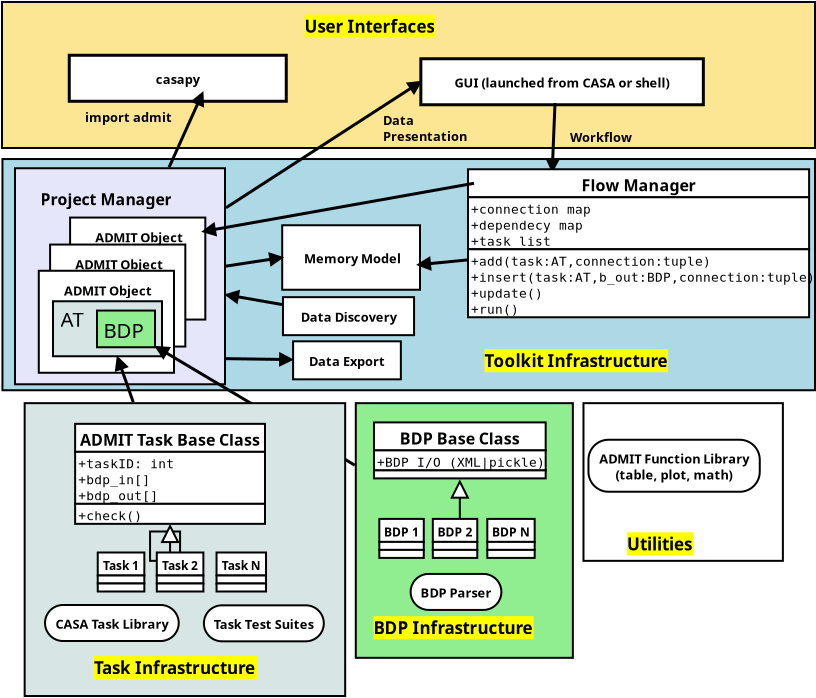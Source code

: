 <?xml version="1.0" encoding="UTF-8"?>
<dia:diagram xmlns:dia="http://www.lysator.liu.se/~alla/dia/">
  <dia:layer name="Background" visible="true" active="true">
    <dia:object type="Standard - Box" version="0" id="O0">
      <dia:attribute name="obj_pos">
        <dia:point val="2,-2.663"/>
      </dia:attribute>
      <dia:attribute name="obj_bb">
        <dia:rectangle val="1.95,-2.712;42.7,4.688"/>
      </dia:attribute>
      <dia:attribute name="elem_corner">
        <dia:point val="2,-2.663"/>
      </dia:attribute>
      <dia:attribute name="elem_width">
        <dia:real val="40.65"/>
      </dia:attribute>
      <dia:attribute name="elem_height">
        <dia:real val="7.3"/>
      </dia:attribute>
      <dia:attribute name="border_width">
        <dia:real val="0.1"/>
      </dia:attribute>
      <dia:attribute name="inner_color">
        <dia:color val="#fce593"/>
      </dia:attribute>
      <dia:attribute name="show_background">
        <dia:boolean val="true"/>
      </dia:attribute>
    </dia:object>
    <dia:object type="Standard - Box" version="0" id="O1">
      <dia:attribute name="obj_pos">
        <dia:point val="2.022,5.189"/>
      </dia:attribute>
      <dia:attribute name="obj_bb">
        <dia:rectangle val="1.972,5.139;42.7,16.8"/>
      </dia:attribute>
      <dia:attribute name="elem_corner">
        <dia:point val="2.022,5.189"/>
      </dia:attribute>
      <dia:attribute name="elem_width">
        <dia:real val="40.628"/>
      </dia:attribute>
      <dia:attribute name="elem_height">
        <dia:real val="11.561"/>
      </dia:attribute>
      <dia:attribute name="border_width">
        <dia:real val="0.1"/>
      </dia:attribute>
      <dia:attribute name="inner_color">
        <dia:color val="#add8e6"/>
      </dia:attribute>
      <dia:attribute name="show_background">
        <dia:boolean val="true"/>
      </dia:attribute>
    </dia:object>
    <dia:object type="Flowchart - Box" version="0" id="O2">
      <dia:attribute name="obj_pos">
        <dia:point val="16.048,12.095"/>
      </dia:attribute>
      <dia:attribute name="obj_bb">
        <dia:rectangle val="15.998,12.045;22.653,14.045"/>
      </dia:attribute>
      <dia:attribute name="elem_corner">
        <dia:point val="16.048,12.095"/>
      </dia:attribute>
      <dia:attribute name="elem_width">
        <dia:real val="6.555"/>
      </dia:attribute>
      <dia:attribute name="elem_height">
        <dia:real val="1.9"/>
      </dia:attribute>
      <dia:attribute name="show_background">
        <dia:boolean val="true"/>
      </dia:attribute>
      <dia:attribute name="padding">
        <dia:real val="0.5"/>
      </dia:attribute>
      <dia:attribute name="text">
        <dia:composite type="text">
          <dia:attribute name="string">
            <dia:string>#Data Discovery#</dia:string>
          </dia:attribute>
          <dia:attribute name="font">
            <dia:font family="sans" style="80" name="Helvetica-Bold"/>
          </dia:attribute>
          <dia:attribute name="height">
            <dia:real val="0.8"/>
          </dia:attribute>
          <dia:attribute name="pos">
            <dia:point val="19.325,13.24"/>
          </dia:attribute>
          <dia:attribute name="color">
            <dia:color val="#000000"/>
          </dia:attribute>
          <dia:attribute name="alignment">
            <dia:enum val="1"/>
          </dia:attribute>
        </dia:composite>
      </dia:attribute>
    </dia:object>
    <dia:object type="Flowchart - Box" version="0" id="O3">
      <dia:attribute name="obj_pos">
        <dia:point val="5.363,0"/>
      </dia:attribute>
      <dia:attribute name="obj_bb">
        <dia:rectangle val="5.288,-0.075;16.288,2.375"/>
      </dia:attribute>
      <dia:attribute name="elem_corner">
        <dia:point val="5.363,0"/>
      </dia:attribute>
      <dia:attribute name="elem_width">
        <dia:real val="10.85"/>
      </dia:attribute>
      <dia:attribute name="elem_height">
        <dia:real val="2.3"/>
      </dia:attribute>
      <dia:attribute name="border_width">
        <dia:real val="0.15"/>
      </dia:attribute>
      <dia:attribute name="show_background">
        <dia:boolean val="true"/>
      </dia:attribute>
      <dia:attribute name="padding">
        <dia:real val="0.5"/>
      </dia:attribute>
      <dia:attribute name="text">
        <dia:composite type="text">
          <dia:attribute name="string">
            <dia:string>#casapy#</dia:string>
          </dia:attribute>
          <dia:attribute name="font">
            <dia:font family="sans" style="80" name="Helvetica-Bold"/>
          </dia:attribute>
          <dia:attribute name="height">
            <dia:real val="0.8"/>
          </dia:attribute>
          <dia:attribute name="pos">
            <dia:point val="10.788,1.345"/>
          </dia:attribute>
          <dia:attribute name="color">
            <dia:color val="#000000"/>
          </dia:attribute>
          <dia:attribute name="alignment">
            <dia:enum val="1"/>
          </dia:attribute>
        </dia:composite>
      </dia:attribute>
    </dia:object>
    <dia:object type="Flowchart - Box" version="0" id="O4">
      <dia:attribute name="obj_pos">
        <dia:point val="22.942,0.175"/>
      </dia:attribute>
      <dia:attribute name="obj_bb">
        <dia:rectangle val="22.867,0.1;37.142,2.55"/>
      </dia:attribute>
      <dia:attribute name="elem_corner">
        <dia:point val="22.942,0.175"/>
      </dia:attribute>
      <dia:attribute name="elem_width">
        <dia:real val="14.125"/>
      </dia:attribute>
      <dia:attribute name="elem_height">
        <dia:real val="2.3"/>
      </dia:attribute>
      <dia:attribute name="border_width">
        <dia:real val="0.15"/>
      </dia:attribute>
      <dia:attribute name="show_background">
        <dia:boolean val="true"/>
      </dia:attribute>
      <dia:attribute name="padding">
        <dia:real val="0.5"/>
      </dia:attribute>
      <dia:attribute name="text">
        <dia:composite type="text">
          <dia:attribute name="string">
            <dia:string>#GUI (launched from CASA or shell)#</dia:string>
          </dia:attribute>
          <dia:attribute name="font">
            <dia:font family="sans" style="80" name="Helvetica-Bold"/>
          </dia:attribute>
          <dia:attribute name="height">
            <dia:real val="0.8"/>
          </dia:attribute>
          <dia:attribute name="pos">
            <dia:point val="30.005,1.52"/>
          </dia:attribute>
          <dia:attribute name="color">
            <dia:color val="#000000"/>
          </dia:attribute>
          <dia:attribute name="alignment">
            <dia:enum val="1"/>
          </dia:attribute>
        </dia:composite>
      </dia:attribute>
    </dia:object>
    <dia:object type="Standard - Text" version="1" id="O5">
      <dia:attribute name="obj_pos">
        <dia:point val="26.124,15.596"/>
      </dia:attribute>
      <dia:attribute name="obj_bb">
        <dia:rectangle val="26.124,14.806;36.349,15.798"/>
      </dia:attribute>
      <dia:attribute name="text">
        <dia:composite type="text">
          <dia:attribute name="string">
            <dia:string>#Toolkit Infrastructure#</dia:string>
          </dia:attribute>
          <dia:attribute name="font">
            <dia:font family="sans" style="80" name="Helvetica-Bold"/>
          </dia:attribute>
          <dia:attribute name="height">
            <dia:real val="1.061"/>
          </dia:attribute>
          <dia:attribute name="pos">
            <dia:point val="26.124,15.596"/>
          </dia:attribute>
          <dia:attribute name="color">
            <dia:color val="#000000"/>
          </dia:attribute>
          <dia:attribute name="alignment">
            <dia:enum val="0"/>
          </dia:attribute>
        </dia:composite>
      </dia:attribute>
      <dia:attribute name="valign">
        <dia:enum val="3"/>
      </dia:attribute>
      <dia:attribute name="fill_color">
        <dia:color val="#ffff00"/>
      </dia:attribute>
      <dia:attribute name="show_background">
        <dia:boolean val="true"/>
      </dia:attribute>
    </dia:object>
    <dia:object type="Flowchart - Box" version="0" id="O6">
      <dia:attribute name="obj_pos">
        <dia:point val="16.01,8.5"/>
      </dia:attribute>
      <dia:attribute name="obj_bb">
        <dia:rectangle val="15.96,8.45;22.95,11.774"/>
      </dia:attribute>
      <dia:attribute name="elem_corner">
        <dia:point val="16.01,8.5"/>
      </dia:attribute>
      <dia:attribute name="elem_width">
        <dia:real val="6.89"/>
      </dia:attribute>
      <dia:attribute name="elem_height">
        <dia:real val="3.224"/>
      </dia:attribute>
      <dia:attribute name="border_width">
        <dia:real val="0.1"/>
      </dia:attribute>
      <dia:attribute name="show_background">
        <dia:boolean val="true"/>
      </dia:attribute>
      <dia:attribute name="padding">
        <dia:real val="0.5"/>
      </dia:attribute>
      <dia:attribute name="text">
        <dia:composite type="text">
          <dia:attribute name="string">
            <dia:string># Memory Model#</dia:string>
          </dia:attribute>
          <dia:attribute name="font">
            <dia:font family="sans" style="80" name="Helvetica-Bold"/>
          </dia:attribute>
          <dia:attribute name="height">
            <dia:real val="0.8"/>
          </dia:attribute>
          <dia:attribute name="pos">
            <dia:point val="19.455,10.307"/>
          </dia:attribute>
          <dia:attribute name="color">
            <dia:color val="#000000"/>
          </dia:attribute>
          <dia:attribute name="alignment">
            <dia:enum val="1"/>
          </dia:attribute>
        </dia:composite>
      </dia:attribute>
    </dia:object>
    <dia:object type="Standard - Text" version="1" id="O7">
      <dia:attribute name="obj_pos">
        <dia:point val="24.425,-4.1"/>
      </dia:attribute>
      <dia:attribute name="obj_bb">
        <dia:rectangle val="24.425,-4.695;24.425,-3.947"/>
      </dia:attribute>
      <dia:attribute name="text">
        <dia:composite type="text">
          <dia:attribute name="string">
            <dia:string>##</dia:string>
          </dia:attribute>
          <dia:attribute name="font">
            <dia:font family="sans" style="0" name="Helvetica"/>
          </dia:attribute>
          <dia:attribute name="height">
            <dia:real val="0.8"/>
          </dia:attribute>
          <dia:attribute name="pos">
            <dia:point val="24.425,-4.1"/>
          </dia:attribute>
          <dia:attribute name="color">
            <dia:color val="#000000"/>
          </dia:attribute>
          <dia:attribute name="alignment">
            <dia:enum val="0"/>
          </dia:attribute>
        </dia:composite>
      </dia:attribute>
      <dia:attribute name="valign">
        <dia:enum val="3"/>
      </dia:attribute>
    </dia:object>
    <dia:object type="Standard - Line" version="0" id="O8">
      <dia:attribute name="obj_pos">
        <dia:point val="12.032,1.876"/>
      </dia:attribute>
      <dia:attribute name="obj_bb">
        <dia:rectangle val="10.256,1.777;12.131,5.699"/>
      </dia:attribute>
      <dia:attribute name="conn_endpoints">
        <dia:point val="12.032,1.876"/>
        <dia:point val="10.355,5.6"/>
      </dia:attribute>
      <dia:attribute name="numcp">
        <dia:int val="1"/>
      </dia:attribute>
      <dia:attribute name="line_width">
        <dia:real val="0.15"/>
      </dia:attribute>
      <dia:attribute name="start_arrow">
        <dia:enum val="3"/>
      </dia:attribute>
      <dia:attribute name="start_arrow_length">
        <dia:real val="0.5"/>
      </dia:attribute>
      <dia:attribute name="start_arrow_width">
        <dia:real val="0.5"/>
      </dia:attribute>
      <dia:connections>
        <dia:connection handle="1" to="O19" connection="8"/>
      </dia:connections>
    </dia:object>
    <dia:object type="Standard - Text" version="1" id="O9">
      <dia:attribute name="obj_pos">
        <dia:point val="6.154,3.337"/>
      </dia:attribute>
      <dia:attribute name="obj_bb">
        <dia:rectangle val="6.154,2.742;10.86,3.489"/>
      </dia:attribute>
      <dia:attribute name="text">
        <dia:composite type="text">
          <dia:attribute name="string">
            <dia:string>#import admit#</dia:string>
          </dia:attribute>
          <dia:attribute name="font">
            <dia:font family="sans" style="80" name="Helvetica-Bold"/>
          </dia:attribute>
          <dia:attribute name="height">
            <dia:real val="0.8"/>
          </dia:attribute>
          <dia:attribute name="pos">
            <dia:point val="6.154,3.337"/>
          </dia:attribute>
          <dia:attribute name="color">
            <dia:color val="#000000"/>
          </dia:attribute>
          <dia:attribute name="alignment">
            <dia:enum val="0"/>
          </dia:attribute>
        </dia:composite>
      </dia:attribute>
      <dia:attribute name="valign">
        <dia:enum val="3"/>
      </dia:attribute>
    </dia:object>
    <dia:object type="Standard - Line" version="0" id="O10">
      <dia:attribute name="obj_pos">
        <dia:point val="29.65,2.388"/>
      </dia:attribute>
      <dia:attribute name="obj_bb">
        <dia:rectangle val="29.164,2.31;29.906,5.967"/>
      </dia:attribute>
      <dia:attribute name="conn_endpoints">
        <dia:point val="29.65,2.388"/>
        <dia:point val="29.512,5.8"/>
      </dia:attribute>
      <dia:attribute name="numcp">
        <dia:int val="1"/>
      </dia:attribute>
      <dia:attribute name="line_width">
        <dia:real val="0.15"/>
      </dia:attribute>
      <dia:attribute name="end_arrow">
        <dia:enum val="3"/>
      </dia:attribute>
      <dia:attribute name="end_arrow_length">
        <dia:real val="0.5"/>
      </dia:attribute>
      <dia:attribute name="end_arrow_width">
        <dia:real val="0.5"/>
      </dia:attribute>
    </dia:object>
    <dia:object type="Standard - Line" version="0" id="O11">
      <dia:attribute name="obj_pos">
        <dia:point val="13.2,11.976"/>
      </dia:attribute>
      <dia:attribute name="obj_bb">
        <dia:rectangle val="13.109,11.722;16.086,12.551"/>
      </dia:attribute>
      <dia:attribute name="conn_endpoints">
        <dia:point val="13.2,11.976"/>
        <dia:point val="15.999,12.464"/>
      </dia:attribute>
      <dia:attribute name="numcp">
        <dia:int val="1"/>
      </dia:attribute>
      <dia:attribute name="line_width">
        <dia:real val="0.15"/>
      </dia:attribute>
      <dia:attribute name="start_arrow">
        <dia:enum val="3"/>
      </dia:attribute>
      <dia:attribute name="start_arrow_length">
        <dia:real val="0.5"/>
      </dia:attribute>
      <dia:attribute name="start_arrow_width">
        <dia:real val="0.5"/>
      </dia:attribute>
      <dia:connections>
        <dia:connection handle="0" to="O19" connection="8"/>
        <dia:connection handle="1" to="O2" connection="16"/>
      </dia:connections>
    </dia:object>
    <dia:object type="Standard - Line" version="0" id="O12">
      <dia:attribute name="obj_pos">
        <dia:point val="13.15,10.55"/>
      </dia:attribute>
      <dia:attribute name="obj_bb">
        <dia:rectangle val="13.065,9.832;16.176,10.636"/>
      </dia:attribute>
      <dia:attribute name="conn_endpoints">
        <dia:point val="13.15,10.55"/>
        <dia:point val="16.01,10.112"/>
      </dia:attribute>
      <dia:attribute name="numcp">
        <dia:int val="1"/>
      </dia:attribute>
      <dia:attribute name="line_width">
        <dia:real val="0.15"/>
      </dia:attribute>
      <dia:attribute name="end_arrow">
        <dia:enum val="3"/>
      </dia:attribute>
      <dia:attribute name="end_arrow_length">
        <dia:real val="0.5"/>
      </dia:attribute>
      <dia:attribute name="end_arrow_width">
        <dia:real val="0.5"/>
      </dia:attribute>
      <dia:connections>
        <dia:connection handle="1" to="O6" connection="7"/>
      </dia:connections>
    </dia:object>
    <dia:object type="Standard - Line" version="0" id="O13">
      <dia:attribute name="obj_pos">
        <dia:point val="13.2,7.624"/>
      </dia:attribute>
      <dia:attribute name="obj_bb">
        <dia:rectangle val="13.096,1.221;23.083,7.727"/>
      </dia:attribute>
      <dia:attribute name="conn_endpoints">
        <dia:point val="13.2,7.624"/>
        <dia:point val="22.942,1.325"/>
      </dia:attribute>
      <dia:attribute name="numcp">
        <dia:int val="1"/>
      </dia:attribute>
      <dia:attribute name="line_width">
        <dia:real val="0.15"/>
      </dia:attribute>
      <dia:attribute name="end_arrow">
        <dia:enum val="3"/>
      </dia:attribute>
      <dia:attribute name="end_arrow_length">
        <dia:real val="0.5"/>
      </dia:attribute>
      <dia:attribute name="end_arrow_width">
        <dia:real val="0.5"/>
      </dia:attribute>
      <dia:connections>
        <dia:connection handle="0" to="O19" connection="8"/>
        <dia:connection handle="1" to="O4" connection="7"/>
      </dia:connections>
    </dia:object>
    <dia:object type="Standard - Text" version="1" id="O14">
      <dia:attribute name="obj_pos">
        <dia:point val="21.05,3.487"/>
      </dia:attribute>
      <dia:attribute name="obj_bb">
        <dia:rectangle val="21.05,2.893;25.692,4.44"/>
      </dia:attribute>
      <dia:attribute name="text">
        <dia:composite type="text">
          <dia:attribute name="string">
            <dia:string>#Data     
Presentation#</dia:string>
          </dia:attribute>
          <dia:attribute name="font">
            <dia:font family="sans" style="80" name="Helvetica-Bold"/>
          </dia:attribute>
          <dia:attribute name="height">
            <dia:real val="0.8"/>
          </dia:attribute>
          <dia:attribute name="pos">
            <dia:point val="21.05,3.487"/>
          </dia:attribute>
          <dia:attribute name="color">
            <dia:color val="#000000"/>
          </dia:attribute>
          <dia:attribute name="alignment">
            <dia:enum val="0"/>
          </dia:attribute>
        </dia:composite>
      </dia:attribute>
      <dia:attribute name="valign">
        <dia:enum val="3"/>
      </dia:attribute>
    </dia:object>
    <dia:object type="Flowchart - Box" version="0" id="O15">
      <dia:attribute name="obj_pos">
        <dia:point val="16.555,14.303"/>
      </dia:attribute>
      <dia:attribute name="obj_bb">
        <dia:rectangle val="16.505,14.252;21.992,16.253"/>
      </dia:attribute>
      <dia:attribute name="elem_corner">
        <dia:point val="16.555,14.303"/>
      </dia:attribute>
      <dia:attribute name="elem_width">
        <dia:real val="5.387"/>
      </dia:attribute>
      <dia:attribute name="elem_height">
        <dia:real val="1.9"/>
      </dia:attribute>
      <dia:attribute name="show_background">
        <dia:boolean val="true"/>
      </dia:attribute>
      <dia:attribute name="padding">
        <dia:real val="0.5"/>
      </dia:attribute>
      <dia:attribute name="text">
        <dia:composite type="text">
          <dia:attribute name="string">
            <dia:string>#Data Export#</dia:string>
          </dia:attribute>
          <dia:attribute name="font">
            <dia:font family="sans" style="80" name="Helvetica-Bold"/>
          </dia:attribute>
          <dia:attribute name="height">
            <dia:real val="0.8"/>
          </dia:attribute>
          <dia:attribute name="pos">
            <dia:point val="19.249,15.447"/>
          </dia:attribute>
          <dia:attribute name="color">
            <dia:color val="#000000"/>
          </dia:attribute>
          <dia:attribute name="alignment">
            <dia:enum val="1"/>
          </dia:attribute>
        </dia:composite>
      </dia:attribute>
    </dia:object>
    <dia:object type="Standard - Line" version="0" id="O16">
      <dia:attribute name="obj_pos">
        <dia:point val="13.13,15.169"/>
      </dia:attribute>
      <dia:attribute name="obj_bb">
        <dia:rectangle val="13.054,14.836;16.673,15.579"/>
      </dia:attribute>
      <dia:attribute name="conn_endpoints">
        <dia:point val="13.13,15.169"/>
        <dia:point val="16.505,15.215"/>
      </dia:attribute>
      <dia:attribute name="numcp">
        <dia:int val="1"/>
      </dia:attribute>
      <dia:attribute name="line_width">
        <dia:real val="0.15"/>
      </dia:attribute>
      <dia:attribute name="end_arrow">
        <dia:enum val="3"/>
      </dia:attribute>
      <dia:attribute name="end_arrow_length">
        <dia:real val="0.5"/>
      </dia:attribute>
      <dia:attribute name="end_arrow_width">
        <dia:real val="0.5"/>
      </dia:attribute>
      <dia:connections>
        <dia:connection handle="1" to="O15" connection="16"/>
      </dia:connections>
    </dia:object>
    <dia:object type="Standard - Text" version="1" id="O17">
      <dia:attribute name="obj_pos">
        <dia:point val="30.4,4.338"/>
      </dia:attribute>
      <dia:attribute name="obj_bb">
        <dia:rectangle val="30.4,3.743;33.77,4.49"/>
      </dia:attribute>
      <dia:attribute name="text">
        <dia:composite type="text">
          <dia:attribute name="string">
            <dia:string>#Workflow#</dia:string>
          </dia:attribute>
          <dia:attribute name="font">
            <dia:font family="sans" style="80" name="Helvetica-Bold"/>
          </dia:attribute>
          <dia:attribute name="height">
            <dia:real val="0.8"/>
          </dia:attribute>
          <dia:attribute name="pos">
            <dia:point val="30.4,4.338"/>
          </dia:attribute>
          <dia:attribute name="color">
            <dia:color val="#000000"/>
          </dia:attribute>
          <dia:attribute name="alignment">
            <dia:enum val="0"/>
          </dia:attribute>
        </dia:composite>
      </dia:attribute>
      <dia:attribute name="valign">
        <dia:enum val="3"/>
      </dia:attribute>
    </dia:object>
    <dia:object type="Standard - Text" version="1" id="O18">
      <dia:attribute name="obj_pos">
        <dia:point val="35.6,30.9"/>
      </dia:attribute>
      <dia:attribute name="obj_bb">
        <dia:rectangle val="35.6,30.305;35.6,31.052"/>
      </dia:attribute>
      <dia:attribute name="text">
        <dia:composite type="text">
          <dia:attribute name="string">
            <dia:string>##</dia:string>
          </dia:attribute>
          <dia:attribute name="font">
            <dia:font family="sans" style="0" name="Helvetica"/>
          </dia:attribute>
          <dia:attribute name="height">
            <dia:real val="0.8"/>
          </dia:attribute>
          <dia:attribute name="pos">
            <dia:point val="35.6,30.9"/>
          </dia:attribute>
          <dia:attribute name="color">
            <dia:color val="#000000"/>
          </dia:attribute>
          <dia:attribute name="alignment">
            <dia:enum val="0"/>
          </dia:attribute>
        </dia:composite>
      </dia:attribute>
      <dia:attribute name="valign">
        <dia:enum val="3"/>
      </dia:attribute>
    </dia:object>
    <dia:group>
      <dia:object type="Standard - Box" version="0" id="O19">
        <dia:attribute name="obj_pos">
          <dia:point val="2.65,5.65"/>
        </dia:attribute>
        <dia:attribute name="obj_bb">
          <dia:rectangle val="2.6,5.6;13.2,16.5"/>
        </dia:attribute>
        <dia:attribute name="elem_corner">
          <dia:point val="2.65,5.65"/>
        </dia:attribute>
        <dia:attribute name="elem_width">
          <dia:real val="10.5"/>
        </dia:attribute>
        <dia:attribute name="elem_height">
          <dia:real val="10.8"/>
        </dia:attribute>
        <dia:attribute name="border_width">
          <dia:real val="0.1"/>
        </dia:attribute>
        <dia:attribute name="inner_color">
          <dia:color val="#e6e6fa"/>
        </dia:attribute>
        <dia:attribute name="show_background">
          <dia:boolean val="true"/>
        </dia:attribute>
      </dia:object>
      <dia:object type="Standard - Text" version="1" id="O20">
        <dia:attribute name="obj_pos">
          <dia:point val="3.925,7.5"/>
        </dia:attribute>
        <dia:attribute name="obj_bb">
          <dia:rectangle val="3.925,6.765;11.287,7.688"/>
        </dia:attribute>
        <dia:attribute name="text">
          <dia:composite type="text">
            <dia:attribute name="string">
              <dia:string>#Project Manager#</dia:string>
            </dia:attribute>
            <dia:attribute name="font">
              <dia:font family="sans" style="80" name="Helvetica-Bold"/>
            </dia:attribute>
            <dia:attribute name="height">
              <dia:real val="0.988"/>
            </dia:attribute>
            <dia:attribute name="pos">
              <dia:point val="3.925,7.5"/>
            </dia:attribute>
            <dia:attribute name="color">
              <dia:color val="#000000"/>
            </dia:attribute>
            <dia:attribute name="alignment">
              <dia:enum val="0"/>
            </dia:attribute>
          </dia:composite>
        </dia:attribute>
        <dia:attribute name="valign">
          <dia:enum val="3"/>
        </dia:attribute>
      </dia:object>
      <dia:group>
        <dia:object type="Flowchart - Box" version="0" id="O21">
          <dia:attribute name="obj_pos">
            <dia:point val="5.405,8.115"/>
          </dia:attribute>
          <dia:attribute name="obj_bb">
            <dia:rectangle val="5.355,8.065;12.216,13.265"/>
          </dia:attribute>
          <dia:attribute name="elem_corner">
            <dia:point val="5.405,8.115"/>
          </dia:attribute>
          <dia:attribute name="elem_width">
            <dia:real val="6.761"/>
          </dia:attribute>
          <dia:attribute name="elem_height">
            <dia:real val="5.1"/>
          </dia:attribute>
          <dia:attribute name="border_width">
            <dia:real val="0.1"/>
          </dia:attribute>
          <dia:attribute name="show_background">
            <dia:boolean val="true"/>
          </dia:attribute>
          <dia:attribute name="padding">
            <dia:real val="0.5"/>
          </dia:attribute>
          <dia:attribute name="text">
            <dia:composite type="text">
              <dia:attribute name="string">
                <dia:string># ADMIT Object



 #</dia:string>
              </dia:attribute>
              <dia:attribute name="font">
                <dia:font family="sans" style="80" name="Helvetica-Bold"/>
              </dia:attribute>
              <dia:attribute name="height">
                <dia:real val="0.8"/>
              </dia:attribute>
              <dia:attribute name="pos">
                <dia:point val="8.786,9.26"/>
              </dia:attribute>
              <dia:attribute name="color">
                <dia:color val="#000000"/>
              </dia:attribute>
              <dia:attribute name="alignment">
                <dia:enum val="1"/>
              </dia:attribute>
            </dia:composite>
          </dia:attribute>
        </dia:object>
        <dia:object type="Standard - Box" version="0" id="O22">
          <dia:attribute name="obj_pos">
            <dia:point val="6.766,10.24"/>
          </dia:attribute>
          <dia:attribute name="obj_bb">
            <dia:rectangle val="6.716,10.19;8.366,12.14"/>
          </dia:attribute>
          <dia:attribute name="elem_corner">
            <dia:point val="6.766,10.24"/>
          </dia:attribute>
          <dia:attribute name="elem_width">
            <dia:real val="1.55"/>
          </dia:attribute>
          <dia:attribute name="elem_height">
            <dia:real val="1.85"/>
          </dia:attribute>
          <dia:attribute name="border_width">
            <dia:real val="0.1"/>
          </dia:attribute>
          <dia:attribute name="inner_color">
            <dia:color val="#add8e6"/>
          </dia:attribute>
          <dia:attribute name="show_background">
            <dia:boolean val="true"/>
          </dia:attribute>
        </dia:object>
        <dia:object type="Standard - Box" version="0" id="O23">
          <dia:attribute name="obj_pos">
            <dia:point val="8.971,10.305"/>
          </dia:attribute>
          <dia:attribute name="obj_bb">
            <dia:rectangle val="8.921,10.255;10.571,12.205"/>
          </dia:attribute>
          <dia:attribute name="elem_corner">
            <dia:point val="8.971,10.305"/>
          </dia:attribute>
          <dia:attribute name="elem_width">
            <dia:real val="1.55"/>
          </dia:attribute>
          <dia:attribute name="elem_height">
            <dia:real val="1.85"/>
          </dia:attribute>
          <dia:attribute name="border_width">
            <dia:real val="0.1"/>
          </dia:attribute>
          <dia:attribute name="inner_color">
            <dia:color val="#add8e6"/>
          </dia:attribute>
          <dia:attribute name="show_background">
            <dia:boolean val="true"/>
          </dia:attribute>
        </dia:object>
      </dia:group>
      <dia:group>
        <dia:object type="Flowchart - Box" version="0" id="O24">
          <dia:attribute name="obj_pos">
            <dia:point val="4.405,9.465"/>
          </dia:attribute>
          <dia:attribute name="obj_bb">
            <dia:rectangle val="4.355,9.415;11.216,14.615"/>
          </dia:attribute>
          <dia:attribute name="elem_corner">
            <dia:point val="4.405,9.465"/>
          </dia:attribute>
          <dia:attribute name="elem_width">
            <dia:real val="6.761"/>
          </dia:attribute>
          <dia:attribute name="elem_height">
            <dia:real val="5.1"/>
          </dia:attribute>
          <dia:attribute name="border_width">
            <dia:real val="0.1"/>
          </dia:attribute>
          <dia:attribute name="show_background">
            <dia:boolean val="true"/>
          </dia:attribute>
          <dia:attribute name="padding">
            <dia:real val="0.5"/>
          </dia:attribute>
          <dia:attribute name="text">
            <dia:composite type="text">
              <dia:attribute name="string">
                <dia:string># ADMIT Object



 #</dia:string>
              </dia:attribute>
              <dia:attribute name="font">
                <dia:font family="sans" style="80" name="Helvetica-Bold"/>
              </dia:attribute>
              <dia:attribute name="height">
                <dia:real val="0.8"/>
              </dia:attribute>
              <dia:attribute name="pos">
                <dia:point val="7.786,10.61"/>
              </dia:attribute>
              <dia:attribute name="color">
                <dia:color val="#000000"/>
              </dia:attribute>
              <dia:attribute name="alignment">
                <dia:enum val="1"/>
              </dia:attribute>
            </dia:composite>
          </dia:attribute>
        </dia:object>
        <dia:object type="Standard - Box" version="0" id="O25">
          <dia:attribute name="obj_pos">
            <dia:point val="5.766,11.59"/>
          </dia:attribute>
          <dia:attribute name="obj_bb">
            <dia:rectangle val="5.716,11.54;7.366,13.49"/>
          </dia:attribute>
          <dia:attribute name="elem_corner">
            <dia:point val="5.766,11.59"/>
          </dia:attribute>
          <dia:attribute name="elem_width">
            <dia:real val="1.55"/>
          </dia:attribute>
          <dia:attribute name="elem_height">
            <dia:real val="1.85"/>
          </dia:attribute>
          <dia:attribute name="border_width">
            <dia:real val="0.1"/>
          </dia:attribute>
          <dia:attribute name="inner_color">
            <dia:color val="#add8e6"/>
          </dia:attribute>
          <dia:attribute name="show_background">
            <dia:boolean val="true"/>
          </dia:attribute>
        </dia:object>
        <dia:object type="Standard - Box" version="0" id="O26">
          <dia:attribute name="obj_pos">
            <dia:point val="7.971,11.655"/>
          </dia:attribute>
          <dia:attribute name="obj_bb">
            <dia:rectangle val="7.921,11.605;9.571,13.555"/>
          </dia:attribute>
          <dia:attribute name="elem_corner">
            <dia:point val="7.971,11.655"/>
          </dia:attribute>
          <dia:attribute name="elem_width">
            <dia:real val="1.55"/>
          </dia:attribute>
          <dia:attribute name="elem_height">
            <dia:real val="1.85"/>
          </dia:attribute>
          <dia:attribute name="border_width">
            <dia:real val="0.1"/>
          </dia:attribute>
          <dia:attribute name="inner_color">
            <dia:color val="#add8e6"/>
          </dia:attribute>
          <dia:attribute name="show_background">
            <dia:boolean val="true"/>
          </dia:attribute>
        </dia:object>
      </dia:group>
      <dia:object type="Flowchart - Box" version="0" id="O27">
        <dia:attribute name="obj_pos">
          <dia:point val="3.839,10.775"/>
        </dia:attribute>
        <dia:attribute name="obj_bb">
          <dia:rectangle val="3.789,10.725;10.65,15.925"/>
        </dia:attribute>
        <dia:attribute name="elem_corner">
          <dia:point val="3.839,10.775"/>
        </dia:attribute>
        <dia:attribute name="elem_width">
          <dia:real val="6.761"/>
        </dia:attribute>
        <dia:attribute name="elem_height">
          <dia:real val="5.1"/>
        </dia:attribute>
        <dia:attribute name="border_width">
          <dia:real val="0.1"/>
        </dia:attribute>
        <dia:attribute name="show_background">
          <dia:boolean val="true"/>
        </dia:attribute>
        <dia:attribute name="padding">
          <dia:real val="0.5"/>
        </dia:attribute>
        <dia:attribute name="text">
          <dia:composite type="text">
            <dia:attribute name="string">
              <dia:string># ADMIT Object



 #</dia:string>
            </dia:attribute>
            <dia:attribute name="font">
              <dia:font family="sans" style="80" name="Helvetica-Bold"/>
            </dia:attribute>
            <dia:attribute name="height">
              <dia:real val="0.8"/>
            </dia:attribute>
            <dia:attribute name="pos">
              <dia:point val="7.219,11.92"/>
            </dia:attribute>
            <dia:attribute name="color">
              <dia:color val="#000000"/>
            </dia:attribute>
            <dia:attribute name="alignment">
              <dia:enum val="1"/>
            </dia:attribute>
          </dia:composite>
        </dia:attribute>
      </dia:object>
      <dia:group>
        <dia:object type="Standard - Box" version="0" id="O28">
          <dia:attribute name="obj_pos">
            <dia:point val="4.55,12.3"/>
          </dia:attribute>
          <dia:attribute name="obj_bb">
            <dia:rectangle val="4.5,12.25;10.05,15.1"/>
          </dia:attribute>
          <dia:attribute name="elem_corner">
            <dia:point val="4.55,12.3"/>
          </dia:attribute>
          <dia:attribute name="elem_width">
            <dia:real val="5.45"/>
          </dia:attribute>
          <dia:attribute name="elem_height">
            <dia:real val="2.75"/>
          </dia:attribute>
          <dia:attribute name="border_width">
            <dia:real val="0.1"/>
          </dia:attribute>
          <dia:attribute name="inner_color">
            <dia:color val="#d8e5e5"/>
          </dia:attribute>
          <dia:attribute name="show_background">
            <dia:boolean val="true"/>
          </dia:attribute>
        </dia:object>
        <dia:object type="Standard - Text" version="1" id="O29">
          <dia:attribute name="obj_pos">
            <dia:point val="4.925,13.575"/>
          </dia:attribute>
          <dia:attribute name="obj_bb">
            <dia:rectangle val="4.925,12.63;6.162,13.815"/>
          </dia:attribute>
          <dia:attribute name="text">
            <dia:composite type="text">
              <dia:attribute name="string">
                <dia:string>#AT#</dia:string>
              </dia:attribute>
              <dia:attribute name="font">
                <dia:font family="sans" style="0" name="Helvetica"/>
              </dia:attribute>
              <dia:attribute name="height">
                <dia:real val="1.27"/>
              </dia:attribute>
              <dia:attribute name="pos">
                <dia:point val="4.925,13.575"/>
              </dia:attribute>
              <dia:attribute name="color">
                <dia:color val="#000000"/>
              </dia:attribute>
              <dia:attribute name="alignment">
                <dia:enum val="0"/>
              </dia:attribute>
            </dia:composite>
          </dia:attribute>
          <dia:attribute name="valign">
            <dia:enum val="3"/>
          </dia:attribute>
        </dia:object>
        <dia:group>
          <dia:object type="Standard - Box" version="0" id="O30">
            <dia:attribute name="obj_pos">
              <dia:point val="6.75,12.765"/>
            </dia:attribute>
            <dia:attribute name="obj_bb">
              <dia:rectangle val="6.7,12.715;9.7,14.65"/>
            </dia:attribute>
            <dia:attribute name="elem_corner">
              <dia:point val="6.75,12.765"/>
            </dia:attribute>
            <dia:attribute name="elem_width">
              <dia:real val="2.9"/>
            </dia:attribute>
            <dia:attribute name="elem_height">
              <dia:real val="1.835"/>
            </dia:attribute>
            <dia:attribute name="border_width">
              <dia:real val="0.1"/>
            </dia:attribute>
            <dia:attribute name="inner_color">
              <dia:color val="#90ee90"/>
            </dia:attribute>
            <dia:attribute name="show_background">
              <dia:boolean val="true"/>
            </dia:attribute>
          </dia:object>
          <dia:object type="Standard - Text" version="1" id="O31">
            <dia:attribute name="obj_pos">
              <dia:point val="7.08,14.14"/>
            </dia:attribute>
            <dia:attribute name="obj_bb">
              <dia:rectangle val="7.08,13.195;9.172,14.38"/>
            </dia:attribute>
            <dia:attribute name="text">
              <dia:composite type="text">
                <dia:attribute name="string">
                  <dia:string>#BDP#</dia:string>
                </dia:attribute>
                <dia:attribute name="font">
                  <dia:font family="sans" style="0" name="Helvetica"/>
                </dia:attribute>
                <dia:attribute name="height">
                  <dia:real val="1.27"/>
                </dia:attribute>
                <dia:attribute name="pos">
                  <dia:point val="7.08,14.14"/>
                </dia:attribute>
                <dia:attribute name="color">
                  <dia:color val="#000000"/>
                </dia:attribute>
                <dia:attribute name="alignment">
                  <dia:enum val="0"/>
                </dia:attribute>
              </dia:composite>
            </dia:attribute>
            <dia:attribute name="valign">
              <dia:enum val="3"/>
            </dia:attribute>
          </dia:object>
        </dia:group>
      </dia:group>
    </dia:group>
    <dia:object type="Standard - Line" version="0" id="O32">
      <dia:attribute name="obj_pos">
        <dia:point val="7.774,15.1"/>
      </dia:attribute>
      <dia:attribute name="obj_bb">
        <dia:rectangle val="7.633,15.004;8.657,17.44"/>
      </dia:attribute>
      <dia:attribute name="conn_endpoints">
        <dia:point val="7.774,15.1"/>
        <dia:point val="8.562,17.345"/>
      </dia:attribute>
      <dia:attribute name="numcp">
        <dia:int val="1"/>
      </dia:attribute>
      <dia:attribute name="line_width">
        <dia:real val="0.15"/>
      </dia:attribute>
      <dia:attribute name="start_arrow">
        <dia:enum val="3"/>
      </dia:attribute>
      <dia:attribute name="start_arrow_length">
        <dia:real val="0.5"/>
      </dia:attribute>
      <dia:attribute name="start_arrow_width">
        <dia:real val="0.5"/>
      </dia:attribute>
      <dia:connections>
        <dia:connection handle="0" to="O28" connection="8"/>
        <dia:connection handle="1" to="O43" connection="8"/>
      </dia:connections>
    </dia:object>
    <dia:object type="Standard - Line" version="0" id="O33">
      <dia:attribute name="obj_pos">
        <dia:point val="9.7,14.576"/>
      </dia:attribute>
      <dia:attribute name="obj_bb">
        <dia:rectangle val="9.597,14.473;19.742,20.601"/>
      </dia:attribute>
      <dia:attribute name="conn_endpoints">
        <dia:point val="9.7,14.576"/>
        <dia:point val="19.639,20.498"/>
      </dia:attribute>
      <dia:attribute name="numcp">
        <dia:int val="1"/>
      </dia:attribute>
      <dia:attribute name="line_width">
        <dia:real val="0.15"/>
      </dia:attribute>
      <dia:attribute name="start_arrow">
        <dia:enum val="3"/>
      </dia:attribute>
      <dia:attribute name="start_arrow_length">
        <dia:real val="0.5"/>
      </dia:attribute>
      <dia:attribute name="start_arrow_width">
        <dia:real val="0.5"/>
      </dia:attribute>
      <dia:connections>
        <dia:connection handle="0" to="O30" connection="8"/>
        <dia:connection handle="1" to="O35" connection="8"/>
      </dia:connections>
    </dia:object>
    <dia:object type="Standard - Text" version="1" id="O34">
      <dia:attribute name="obj_pos">
        <dia:point val="17.125,-1.127"/>
      </dia:attribute>
      <dia:attribute name="obj_bb">
        <dia:rectangle val="17.125,-1.917;24.46,-0.925"/>
      </dia:attribute>
      <dia:attribute name="text">
        <dia:composite type="text">
          <dia:attribute name="string">
            <dia:string>#User Interfaces#</dia:string>
          </dia:attribute>
          <dia:attribute name="font">
            <dia:font family="sans" style="80" name="Helvetica-Bold"/>
          </dia:attribute>
          <dia:attribute name="height">
            <dia:real val="1.061"/>
          </dia:attribute>
          <dia:attribute name="pos">
            <dia:point val="17.125,-1.127"/>
          </dia:attribute>
          <dia:attribute name="color">
            <dia:color val="#000000"/>
          </dia:attribute>
          <dia:attribute name="alignment">
            <dia:enum val="0"/>
          </dia:attribute>
        </dia:composite>
      </dia:attribute>
      <dia:attribute name="valign">
        <dia:enum val="3"/>
      </dia:attribute>
      <dia:attribute name="fill_color">
        <dia:color val="#ffff00"/>
      </dia:attribute>
      <dia:attribute name="show_background">
        <dia:boolean val="true"/>
      </dia:attribute>
    </dia:object>
    <dia:group>
      <dia:group>
        <dia:object type="Standard - Box" version="0" id="O35">
          <dia:attribute name="obj_pos">
            <dia:point val="19.689,17.395"/>
          </dia:attribute>
          <dia:attribute name="obj_bb">
            <dia:rectangle val="19.639,17.345;30.593,30.178"/>
          </dia:attribute>
          <dia:attribute name="elem_corner">
            <dia:point val="19.689,17.395"/>
          </dia:attribute>
          <dia:attribute name="elem_width">
            <dia:real val="10.854"/>
          </dia:attribute>
          <dia:attribute name="elem_height">
            <dia:real val="12.733"/>
          </dia:attribute>
          <dia:attribute name="border_width">
            <dia:real val="0.1"/>
          </dia:attribute>
          <dia:attribute name="inner_color">
            <dia:color val="#90ee90"/>
          </dia:attribute>
          <dia:attribute name="show_background">
            <dia:boolean val="true"/>
          </dia:attribute>
        </dia:object>
        <dia:group>
          <dia:object type="UML - Generalization" version="1" id="O36">
            <dia:attribute name="obj_pos">
              <dia:point val="24.891,21.207"/>
            </dia:attribute>
            <dia:attribute name="obj_bb">
              <dia:rectangle val="24.041,21.157;25.741,24.488"/>
            </dia:attribute>
            <dia:attribute name="meta">
              <dia:composite type="dict"/>
            </dia:attribute>
            <dia:attribute name="orth_points">
              <dia:point val="24.891,21.207"/>
              <dia:point val="24.891,23.689"/>
              <dia:point val="24.803,23.689"/>
              <dia:point val="24.803,23.182"/>
            </dia:attribute>
            <dia:attribute name="orth_orient">
              <dia:enum val="1"/>
              <dia:enum val="0"/>
              <dia:enum val="1"/>
            </dia:attribute>
            <dia:attribute name="orth_autoroute">
              <dia:boolean val="false"/>
            </dia:attribute>
            <dia:attribute name="text_colour">
              <dia:color val="#000000"/>
            </dia:attribute>
            <dia:attribute name="line_colour">
              <dia:color val="#000000"/>
            </dia:attribute>
            <dia:attribute name="name">
              <dia:string>##</dia:string>
            </dia:attribute>
            <dia:attribute name="stereotype">
              <dia:string>##</dia:string>
            </dia:attribute>
            <dia:connections>
              <dia:connection handle="0" to="O37" connection="10"/>
            </dia:connections>
          </dia:object>
          <dia:object type="UML - Class" version="0" id="O37">
            <dia:attribute name="obj_pos">
              <dia:point val="20.599,18.357"/>
            </dia:attribute>
            <dia:attribute name="obj_bb">
              <dia:rectangle val="20.549,18.307;29.234,21.207"/>
            </dia:attribute>
            <dia:attribute name="elem_corner">
              <dia:point val="20.599,18.357"/>
            </dia:attribute>
            <dia:attribute name="elem_width">
              <dia:real val="8.585"/>
            </dia:attribute>
            <dia:attribute name="elem_height">
              <dia:real val="2.8"/>
            </dia:attribute>
            <dia:attribute name="name">
              <dia:string>#BDP Base Class#</dia:string>
            </dia:attribute>
            <dia:attribute name="stereotype">
              <dia:string>##</dia:string>
            </dia:attribute>
            <dia:attribute name="comment">
              <dia:string>##</dia:string>
            </dia:attribute>
            <dia:attribute name="abstract">
              <dia:boolean val="false"/>
            </dia:attribute>
            <dia:attribute name="suppress_attributes">
              <dia:boolean val="false"/>
            </dia:attribute>
            <dia:attribute name="suppress_operations">
              <dia:boolean val="false"/>
            </dia:attribute>
            <dia:attribute name="visible_attributes">
              <dia:boolean val="true"/>
            </dia:attribute>
            <dia:attribute name="visible_operations">
              <dia:boolean val="true"/>
            </dia:attribute>
            <dia:attribute name="visible_comments">
              <dia:boolean val="false"/>
            </dia:attribute>
            <dia:attribute name="wrap_operations">
              <dia:boolean val="true"/>
            </dia:attribute>
            <dia:attribute name="wrap_after_char">
              <dia:int val="40"/>
            </dia:attribute>
            <dia:attribute name="comment_line_length">
              <dia:int val="17"/>
            </dia:attribute>
            <dia:attribute name="comment_tagging">
              <dia:boolean val="false"/>
            </dia:attribute>
            <dia:attribute name="line_width">
              <dia:real val="0.1"/>
            </dia:attribute>
            <dia:attribute name="line_color">
              <dia:color val="#000000"/>
            </dia:attribute>
            <dia:attribute name="fill_color">
              <dia:color val="#ffffff"/>
            </dia:attribute>
            <dia:attribute name="text_color">
              <dia:color val="#000000"/>
            </dia:attribute>
            <dia:attribute name="normal_font">
              <dia:font family="monospace" style="0" name="Courier"/>
            </dia:attribute>
            <dia:attribute name="abstract_font">
              <dia:font family="monospace" style="88" name="Courier-BoldOblique"/>
            </dia:attribute>
            <dia:attribute name="polymorphic_font">
              <dia:font family="monospace" style="8" name="Courier-Oblique"/>
            </dia:attribute>
            <dia:attribute name="classname_font">
              <dia:font family="sans" style="80" name="Helvetica-Bold"/>
            </dia:attribute>
            <dia:attribute name="abstract_classname_font">
              <dia:font family="sans" style="88" name="Helvetica-BoldOblique"/>
            </dia:attribute>
            <dia:attribute name="comment_font">
              <dia:font family="sans" style="8" name="Helvetica-Oblique"/>
            </dia:attribute>
            <dia:attribute name="normal_font_height">
              <dia:real val="0.8"/>
            </dia:attribute>
            <dia:attribute name="polymorphic_font_height">
              <dia:real val="0.8"/>
            </dia:attribute>
            <dia:attribute name="abstract_font_height">
              <dia:real val="0.8"/>
            </dia:attribute>
            <dia:attribute name="classname_font_height">
              <dia:real val="1"/>
            </dia:attribute>
            <dia:attribute name="abstract_classname_font_height">
              <dia:real val="1"/>
            </dia:attribute>
            <dia:attribute name="comment_font_height">
              <dia:real val="0.7"/>
            </dia:attribute>
            <dia:attribute name="attributes">
              <dia:composite type="umlattribute">
                <dia:attribute name="name">
                  <dia:string>#BDP I/O (XML|pickle)#</dia:string>
                </dia:attribute>
                <dia:attribute name="type">
                  <dia:string>##</dia:string>
                </dia:attribute>
                <dia:attribute name="value">
                  <dia:string>##</dia:string>
                </dia:attribute>
                <dia:attribute name="comment">
                  <dia:string>##</dia:string>
                </dia:attribute>
                <dia:attribute name="visibility">
                  <dia:enum val="0"/>
                </dia:attribute>
                <dia:attribute name="abstract">
                  <dia:boolean val="false"/>
                </dia:attribute>
                <dia:attribute name="class_scope">
                  <dia:boolean val="false"/>
                </dia:attribute>
              </dia:composite>
            </dia:attribute>
            <dia:attribute name="operations"/>
            <dia:attribute name="template">
              <dia:boolean val="false"/>
            </dia:attribute>
            <dia:attribute name="templates"/>
          </dia:object>
          <dia:object type="Standard - Text" version="1" id="O38">
            <dia:attribute name="obj_pos">
              <dia:point val="20.572,28.951"/>
            </dia:attribute>
            <dia:attribute name="obj_bb">
              <dia:rectangle val="20.572,28.161;29.579,29.154"/>
            </dia:attribute>
            <dia:attribute name="text">
              <dia:composite type="text">
                <dia:attribute name="string">
                  <dia:string>#BDP Infrastructure#</dia:string>
                </dia:attribute>
                <dia:attribute name="font">
                  <dia:font family="sans" style="80" name="Helvetica-Bold"/>
                </dia:attribute>
                <dia:attribute name="height">
                  <dia:real val="1.061"/>
                </dia:attribute>
                <dia:attribute name="pos">
                  <dia:point val="20.572,28.951"/>
                </dia:attribute>
                <dia:attribute name="color">
                  <dia:color val="#000000"/>
                </dia:attribute>
                <dia:attribute name="alignment">
                  <dia:enum val="0"/>
                </dia:attribute>
              </dia:composite>
            </dia:attribute>
            <dia:attribute name="valign">
              <dia:enum val="3"/>
            </dia:attribute>
            <dia:attribute name="fill_color">
              <dia:color val="#ffff00"/>
            </dia:attribute>
            <dia:attribute name="show_background">
              <dia:boolean val="true"/>
            </dia:attribute>
          </dia:object>
          <dia:object type="UML - Activity" version="0" id="O39">
            <dia:attribute name="obj_pos">
              <dia:point val="22.432,25.933"/>
            </dia:attribute>
            <dia:attribute name="obj_bb">
              <dia:rectangle val="22.382,25.883;27.519,27.782"/>
            </dia:attribute>
            <dia:attribute name="meta">
              <dia:composite type="dict"/>
            </dia:attribute>
            <dia:attribute name="elem_corner">
              <dia:point val="22.432,25.933"/>
            </dia:attribute>
            <dia:attribute name="elem_width">
              <dia:real val="5.037"/>
            </dia:attribute>
            <dia:attribute name="elem_height">
              <dia:real val="1.8"/>
            </dia:attribute>
            <dia:attribute name="line_colour">
              <dia:color val="#000000"/>
            </dia:attribute>
            <dia:attribute name="fill_colour">
              <dia:color val="#ffffff"/>
            </dia:attribute>
            <dia:attribute name="text">
              <dia:composite type="text">
                <dia:attribute name="string">
                  <dia:string>#BDP Parser#</dia:string>
                </dia:attribute>
                <dia:attribute name="font">
                  <dia:font family="sans" style="80" name="Helvetica-Bold"/>
                </dia:attribute>
                <dia:attribute name="height">
                  <dia:real val="0.8"/>
                </dia:attribute>
                <dia:attribute name="pos">
                  <dia:point val="24.951,27.027"/>
                </dia:attribute>
                <dia:attribute name="color">
                  <dia:color val="#000000"/>
                </dia:attribute>
                <dia:attribute name="alignment">
                  <dia:enum val="1"/>
                </dia:attribute>
              </dia:composite>
            </dia:attribute>
          </dia:object>
          <dia:group>
            <dia:object type="UML - Class" version="0" id="O40">
              <dia:attribute name="obj_pos">
                <dia:point val="20.866,23.182"/>
              </dia:attribute>
              <dia:attribute name="obj_bb">
                <dia:rectangle val="20.816,23.132;23.441,25.182"/>
              </dia:attribute>
              <dia:attribute name="elem_corner">
                <dia:point val="20.866,23.182"/>
              </dia:attribute>
              <dia:attribute name="elem_width">
                <dia:real val="2.525"/>
              </dia:attribute>
              <dia:attribute name="elem_height">
                <dia:real val="1.95"/>
              </dia:attribute>
              <dia:attribute name="name">
                <dia:string>#BDP 1#</dia:string>
              </dia:attribute>
              <dia:attribute name="stereotype">
                <dia:string>##</dia:string>
              </dia:attribute>
              <dia:attribute name="comment">
                <dia:string>##</dia:string>
              </dia:attribute>
              <dia:attribute name="abstract">
                <dia:boolean val="false"/>
              </dia:attribute>
              <dia:attribute name="suppress_attributes">
                <dia:boolean val="false"/>
              </dia:attribute>
              <dia:attribute name="suppress_operations">
                <dia:boolean val="false"/>
              </dia:attribute>
              <dia:attribute name="visible_attributes">
                <dia:boolean val="true"/>
              </dia:attribute>
              <dia:attribute name="visible_operations">
                <dia:boolean val="true"/>
              </dia:attribute>
              <dia:attribute name="visible_comments">
                <dia:boolean val="false"/>
              </dia:attribute>
              <dia:attribute name="wrap_operations">
                <dia:boolean val="true"/>
              </dia:attribute>
              <dia:attribute name="wrap_after_char">
                <dia:int val="40"/>
              </dia:attribute>
              <dia:attribute name="comment_line_length">
                <dia:int val="17"/>
              </dia:attribute>
              <dia:attribute name="comment_tagging">
                <dia:boolean val="false"/>
              </dia:attribute>
              <dia:attribute name="line_width">
                <dia:real val="0.1"/>
              </dia:attribute>
              <dia:attribute name="line_color">
                <dia:color val="#000000"/>
              </dia:attribute>
              <dia:attribute name="fill_color">
                <dia:color val="#ffffff"/>
              </dia:attribute>
              <dia:attribute name="text_color">
                <dia:color val="#000000"/>
              </dia:attribute>
              <dia:attribute name="normal_font">
                <dia:font family="monospace" style="0" name="Courier"/>
              </dia:attribute>
              <dia:attribute name="abstract_font">
                <dia:font family="monospace" style="88" name="Courier-BoldOblique"/>
              </dia:attribute>
              <dia:attribute name="polymorphic_font">
                <dia:font family="monospace" style="8" name="Courier-Oblique"/>
              </dia:attribute>
              <dia:attribute name="classname_font">
                <dia:font family="sans" style="80" name="Helvetica-Bold"/>
              </dia:attribute>
              <dia:attribute name="abstract_classname_font">
                <dia:font family="sans" style="88" name="Helvetica-BoldOblique"/>
              </dia:attribute>
              <dia:attribute name="comment_font">
                <dia:font family="sans" style="8" name="Helvetica-Oblique"/>
              </dia:attribute>
              <dia:attribute name="normal_font_height">
                <dia:real val="0.4"/>
              </dia:attribute>
              <dia:attribute name="polymorphic_font_height">
                <dia:real val="0.8"/>
              </dia:attribute>
              <dia:attribute name="abstract_font_height">
                <dia:real val="0.8"/>
              </dia:attribute>
              <dia:attribute name="classname_font_height">
                <dia:real val="0.75"/>
              </dia:attribute>
              <dia:attribute name="abstract_classname_font_height">
                <dia:real val="1"/>
              </dia:attribute>
              <dia:attribute name="comment_font_height">
                <dia:real val="0.7"/>
              </dia:attribute>
              <dia:attribute name="attributes"/>
              <dia:attribute name="operations"/>
              <dia:attribute name="template">
                <dia:boolean val="false"/>
              </dia:attribute>
              <dia:attribute name="templates"/>
            </dia:object>
            <dia:object type="UML - Class" version="0" id="O41">
              <dia:attribute name="obj_pos">
                <dia:point val="23.541,23.182"/>
              </dia:attribute>
              <dia:attribute name="obj_bb">
                <dia:rectangle val="23.491,23.132;26.116,25.182"/>
              </dia:attribute>
              <dia:attribute name="elem_corner">
                <dia:point val="23.541,23.182"/>
              </dia:attribute>
              <dia:attribute name="elem_width">
                <dia:real val="2.525"/>
              </dia:attribute>
              <dia:attribute name="elem_height">
                <dia:real val="1.95"/>
              </dia:attribute>
              <dia:attribute name="name">
                <dia:string>#BDP 2#</dia:string>
              </dia:attribute>
              <dia:attribute name="stereotype">
                <dia:string>##</dia:string>
              </dia:attribute>
              <dia:attribute name="comment">
                <dia:string>##</dia:string>
              </dia:attribute>
              <dia:attribute name="abstract">
                <dia:boolean val="false"/>
              </dia:attribute>
              <dia:attribute name="suppress_attributes">
                <dia:boolean val="false"/>
              </dia:attribute>
              <dia:attribute name="suppress_operations">
                <dia:boolean val="false"/>
              </dia:attribute>
              <dia:attribute name="visible_attributes">
                <dia:boolean val="true"/>
              </dia:attribute>
              <dia:attribute name="visible_operations">
                <dia:boolean val="true"/>
              </dia:attribute>
              <dia:attribute name="visible_comments">
                <dia:boolean val="false"/>
              </dia:attribute>
              <dia:attribute name="wrap_operations">
                <dia:boolean val="true"/>
              </dia:attribute>
              <dia:attribute name="wrap_after_char">
                <dia:int val="40"/>
              </dia:attribute>
              <dia:attribute name="comment_line_length">
                <dia:int val="17"/>
              </dia:attribute>
              <dia:attribute name="comment_tagging">
                <dia:boolean val="false"/>
              </dia:attribute>
              <dia:attribute name="line_width">
                <dia:real val="0.1"/>
              </dia:attribute>
              <dia:attribute name="line_color">
                <dia:color val="#000000"/>
              </dia:attribute>
              <dia:attribute name="fill_color">
                <dia:color val="#ffffff"/>
              </dia:attribute>
              <dia:attribute name="text_color">
                <dia:color val="#000000"/>
              </dia:attribute>
              <dia:attribute name="normal_font">
                <dia:font family="monospace" style="0" name="Courier"/>
              </dia:attribute>
              <dia:attribute name="abstract_font">
                <dia:font family="monospace" style="88" name="Courier-BoldOblique"/>
              </dia:attribute>
              <dia:attribute name="polymorphic_font">
                <dia:font family="monospace" style="8" name="Courier-Oblique"/>
              </dia:attribute>
              <dia:attribute name="classname_font">
                <dia:font family="sans" style="80" name="Helvetica-Bold"/>
              </dia:attribute>
              <dia:attribute name="abstract_classname_font">
                <dia:font family="sans" style="88" name="Helvetica-BoldOblique"/>
              </dia:attribute>
              <dia:attribute name="comment_font">
                <dia:font family="sans" style="8" name="Helvetica-Oblique"/>
              </dia:attribute>
              <dia:attribute name="normal_font_height">
                <dia:real val="0.8"/>
              </dia:attribute>
              <dia:attribute name="polymorphic_font_height">
                <dia:real val="0.8"/>
              </dia:attribute>
              <dia:attribute name="abstract_font_height">
                <dia:real val="0.8"/>
              </dia:attribute>
              <dia:attribute name="classname_font_height">
                <dia:real val="0.75"/>
              </dia:attribute>
              <dia:attribute name="abstract_classname_font_height">
                <dia:real val="1"/>
              </dia:attribute>
              <dia:attribute name="comment_font_height">
                <dia:real val="0.7"/>
              </dia:attribute>
              <dia:attribute name="attributes"/>
              <dia:attribute name="operations"/>
              <dia:attribute name="template">
                <dia:boolean val="false"/>
              </dia:attribute>
              <dia:attribute name="templates"/>
            </dia:object>
            <dia:object type="UML - Class" version="0" id="O42">
              <dia:attribute name="obj_pos">
                <dia:point val="26.266,23.182"/>
              </dia:attribute>
              <dia:attribute name="obj_bb">
                <dia:rectangle val="26.216,23.132;28.926,25.182"/>
              </dia:attribute>
              <dia:attribute name="elem_corner">
                <dia:point val="26.266,23.182"/>
              </dia:attribute>
              <dia:attribute name="elem_width">
                <dia:real val="2.61"/>
              </dia:attribute>
              <dia:attribute name="elem_height">
                <dia:real val="1.95"/>
              </dia:attribute>
              <dia:attribute name="name">
                <dia:string>#BDP N#</dia:string>
              </dia:attribute>
              <dia:attribute name="stereotype">
                <dia:string>##</dia:string>
              </dia:attribute>
              <dia:attribute name="comment">
                <dia:string>##</dia:string>
              </dia:attribute>
              <dia:attribute name="abstract">
                <dia:boolean val="false"/>
              </dia:attribute>
              <dia:attribute name="suppress_attributes">
                <dia:boolean val="false"/>
              </dia:attribute>
              <dia:attribute name="suppress_operations">
                <dia:boolean val="false"/>
              </dia:attribute>
              <dia:attribute name="visible_attributes">
                <dia:boolean val="true"/>
              </dia:attribute>
              <dia:attribute name="visible_operations">
                <dia:boolean val="true"/>
              </dia:attribute>
              <dia:attribute name="visible_comments">
                <dia:boolean val="false"/>
              </dia:attribute>
              <dia:attribute name="wrap_operations">
                <dia:boolean val="true"/>
              </dia:attribute>
              <dia:attribute name="wrap_after_char">
                <dia:int val="40"/>
              </dia:attribute>
              <dia:attribute name="comment_line_length">
                <dia:int val="17"/>
              </dia:attribute>
              <dia:attribute name="comment_tagging">
                <dia:boolean val="false"/>
              </dia:attribute>
              <dia:attribute name="line_width">
                <dia:real val="0.1"/>
              </dia:attribute>
              <dia:attribute name="line_color">
                <dia:color val="#000000"/>
              </dia:attribute>
              <dia:attribute name="fill_color">
                <dia:color val="#ffffff"/>
              </dia:attribute>
              <dia:attribute name="text_color">
                <dia:color val="#000000"/>
              </dia:attribute>
              <dia:attribute name="normal_font">
                <dia:font family="monospace" style="0" name="Courier"/>
              </dia:attribute>
              <dia:attribute name="abstract_font">
                <dia:font family="monospace" style="88" name="Courier-BoldOblique"/>
              </dia:attribute>
              <dia:attribute name="polymorphic_font">
                <dia:font family="monospace" style="8" name="Courier-Oblique"/>
              </dia:attribute>
              <dia:attribute name="classname_font">
                <dia:font family="sans" style="80" name="Helvetica-Bold"/>
              </dia:attribute>
              <dia:attribute name="abstract_classname_font">
                <dia:font family="sans" style="88" name="Helvetica-BoldOblique"/>
              </dia:attribute>
              <dia:attribute name="comment_font">
                <dia:font family="sans" style="8" name="Helvetica-Oblique"/>
              </dia:attribute>
              <dia:attribute name="normal_font_height">
                <dia:real val="0.8"/>
              </dia:attribute>
              <dia:attribute name="polymorphic_font_height">
                <dia:real val="0.8"/>
              </dia:attribute>
              <dia:attribute name="abstract_font_height">
                <dia:real val="0.8"/>
              </dia:attribute>
              <dia:attribute name="classname_font_height">
                <dia:real val="0.75"/>
              </dia:attribute>
              <dia:attribute name="abstract_classname_font_height">
                <dia:real val="1"/>
              </dia:attribute>
              <dia:attribute name="comment_font_height">
                <dia:real val="0.7"/>
              </dia:attribute>
              <dia:attribute name="attributes"/>
              <dia:attribute name="operations"/>
              <dia:attribute name="template">
                <dia:boolean val="false"/>
              </dia:attribute>
              <dia:attribute name="templates"/>
            </dia:object>
          </dia:group>
        </dia:group>
      </dia:group>
      <dia:group>
        <dia:object type="Standard - Box" version="0" id="O43">
          <dia:attribute name="obj_pos">
            <dia:point val="3.133,17.395"/>
          </dia:attribute>
          <dia:attribute name="obj_bb">
            <dia:rectangle val="3.083,17.345;19.209,32.088"/>
          </dia:attribute>
          <dia:attribute name="elem_corner">
            <dia:point val="3.133,17.395"/>
          </dia:attribute>
          <dia:attribute name="elem_width">
            <dia:real val="16.026"/>
          </dia:attribute>
          <dia:attribute name="elem_height">
            <dia:real val="14.643"/>
          </dia:attribute>
          <dia:attribute name="border_width">
            <dia:real val="0.1"/>
          </dia:attribute>
          <dia:attribute name="inner_color">
            <dia:color val="#d8e5e5"/>
          </dia:attribute>
          <dia:attribute name="show_background">
            <dia:boolean val="true"/>
          </dia:attribute>
        </dia:object>
        <dia:object type="Standard - Text" version="1" id="O44">
          <dia:attribute name="obj_pos">
            <dia:point val="6.599,30.945"/>
          </dia:attribute>
          <dia:attribute name="obj_bb">
            <dia:rectangle val="6.599,30.155;15.747,31.147"/>
          </dia:attribute>
          <dia:attribute name="text">
            <dia:composite type="text">
              <dia:attribute name="string">
                <dia:string>#Task Infrastructure#</dia:string>
              </dia:attribute>
              <dia:attribute name="font">
                <dia:font family="sans" style="80" name="Helvetica-Bold"/>
              </dia:attribute>
              <dia:attribute name="height">
                <dia:real val="1.061"/>
              </dia:attribute>
              <dia:attribute name="pos">
                <dia:point val="6.599,30.945"/>
              </dia:attribute>
              <dia:attribute name="color">
                <dia:color val="#000000"/>
              </dia:attribute>
              <dia:attribute name="alignment">
                <dia:enum val="0"/>
              </dia:attribute>
            </dia:composite>
          </dia:attribute>
          <dia:attribute name="valign">
            <dia:enum val="3"/>
          </dia:attribute>
          <dia:attribute name="fill_color">
            <dia:color val="#ffff00"/>
          </dia:attribute>
          <dia:attribute name="show_background">
            <dia:boolean val="true"/>
          </dia:attribute>
        </dia:object>
        <dia:object type="UML - Activity" version="0" id="O45">
          <dia:attribute name="obj_pos">
            <dia:point val="12.095,27.503"/>
          </dia:attribute>
          <dia:attribute name="obj_bb">
            <dia:rectangle val="12.045,27.453;18.903,29.353"/>
          </dia:attribute>
          <dia:attribute name="meta">
            <dia:composite type="dict"/>
          </dia:attribute>
          <dia:attribute name="elem_corner">
            <dia:point val="12.095,27.503"/>
          </dia:attribute>
          <dia:attribute name="elem_width">
            <dia:real val="6.758"/>
          </dia:attribute>
          <dia:attribute name="elem_height">
            <dia:real val="1.8"/>
          </dia:attribute>
          <dia:attribute name="line_colour">
            <dia:color val="#000000"/>
          </dia:attribute>
          <dia:attribute name="fill_colour">
            <dia:color val="#ffffff"/>
          </dia:attribute>
          <dia:attribute name="text">
            <dia:composite type="text">
              <dia:attribute name="string">
                <dia:string>#Task Test Suites#</dia:string>
              </dia:attribute>
              <dia:attribute name="font">
                <dia:font family="sans" style="80" name="Helvetica-Bold"/>
              </dia:attribute>
              <dia:attribute name="height">
                <dia:real val="0.8"/>
              </dia:attribute>
              <dia:attribute name="pos">
                <dia:point val="15.474,28.598"/>
              </dia:attribute>
              <dia:attribute name="color">
                <dia:color val="#000000"/>
              </dia:attribute>
              <dia:attribute name="alignment">
                <dia:enum val="1"/>
              </dia:attribute>
            </dia:composite>
          </dia:attribute>
        </dia:object>
        <dia:object type="UML - Activity" version="0" id="O46">
          <dia:attribute name="obj_pos">
            <dia:point val="4.151,27.487"/>
          </dia:attribute>
          <dia:attribute name="obj_bb">
            <dia:rectangle val="4.101,27.437;11.721,29.337"/>
          </dia:attribute>
          <dia:attribute name="meta">
            <dia:composite type="dict"/>
          </dia:attribute>
          <dia:attribute name="elem_corner">
            <dia:point val="4.151,27.487"/>
          </dia:attribute>
          <dia:attribute name="elem_width">
            <dia:real val="7.52"/>
          </dia:attribute>
          <dia:attribute name="elem_height">
            <dia:real val="1.8"/>
          </dia:attribute>
          <dia:attribute name="line_colour">
            <dia:color val="#000000"/>
          </dia:attribute>
          <dia:attribute name="fill_colour">
            <dia:color val="#ffffff"/>
          </dia:attribute>
          <dia:attribute name="text">
            <dia:composite type="text">
              <dia:attribute name="string">
                <dia:string>#CASA Task Library#</dia:string>
              </dia:attribute>
              <dia:attribute name="font">
                <dia:font family="sans" style="80" name="Helvetica-Bold"/>
              </dia:attribute>
              <dia:attribute name="height">
                <dia:real val="0.8"/>
              </dia:attribute>
              <dia:attribute name="pos">
                <dia:point val="7.911,28.582"/>
              </dia:attribute>
              <dia:attribute name="color">
                <dia:color val="#000000"/>
              </dia:attribute>
              <dia:attribute name="alignment">
                <dia:enum val="1"/>
              </dia:attribute>
            </dia:composite>
          </dia:attribute>
        </dia:object>
        <dia:group>
          <dia:object type="UML - Generalization" version="1" id="O47">
            <dia:attribute name="obj_pos">
              <dia:point val="11.048,23.429"/>
            </dia:attribute>
            <dia:attribute name="obj_bb">
              <dia:rectangle val="10.998,23.345;11.148,24.945"/>
            </dia:attribute>
            <dia:attribute name="meta">
              <dia:composite type="dict"/>
            </dia:attribute>
            <dia:attribute name="orth_points">
              <dia:point val="11.048,23.429"/>
              <dia:point val="11.048,23.429"/>
              <dia:point val="11.048,24.862"/>
              <dia:point val="11.048,24.862"/>
            </dia:attribute>
            <dia:attribute name="orth_orient">
              <dia:enum val="0"/>
              <dia:enum val="1"/>
              <dia:enum val="0"/>
            </dia:attribute>
            <dia:attribute name="orth_autoroute">
              <dia:boolean val="true"/>
            </dia:attribute>
            <dia:attribute name="text_colour">
              <dia:color val="#000000"/>
            </dia:attribute>
            <dia:attribute name="line_colour">
              <dia:color val="#000000"/>
            </dia:attribute>
            <dia:attribute name="name">
              <dia:string>##</dia:string>
            </dia:attribute>
            <dia:attribute name="stereotype">
              <dia:string>##</dia:string>
            </dia:attribute>
            <dia:connections>
              <dia:connection handle="0" to="O48" connection="6"/>
              <dia:connection handle="1" to="O50" connection="1"/>
            </dia:connections>
          </dia:object>
          <dia:object type="UML - Class" version="0" id="O48">
            <dia:attribute name="obj_pos">
              <dia:point val="5.657,18.429"/>
            </dia:attribute>
            <dia:attribute name="obj_bb">
              <dia:rectangle val="5.606,18.379;16.489,23.479"/>
            </dia:attribute>
            <dia:attribute name="elem_corner">
              <dia:point val="5.657,18.429"/>
            </dia:attribute>
            <dia:attribute name="elem_width">
              <dia:real val="10.783"/>
            </dia:attribute>
            <dia:attribute name="elem_height">
              <dia:real val="5"/>
            </dia:attribute>
            <dia:attribute name="name">
              <dia:string>#ADMIT Task Base Class#</dia:string>
            </dia:attribute>
            <dia:attribute name="stereotype">
              <dia:string>##</dia:string>
            </dia:attribute>
            <dia:attribute name="comment">
              <dia:string>##</dia:string>
            </dia:attribute>
            <dia:attribute name="abstract">
              <dia:boolean val="false"/>
            </dia:attribute>
            <dia:attribute name="suppress_attributes">
              <dia:boolean val="false"/>
            </dia:attribute>
            <dia:attribute name="suppress_operations">
              <dia:boolean val="false"/>
            </dia:attribute>
            <dia:attribute name="visible_attributes">
              <dia:boolean val="true"/>
            </dia:attribute>
            <dia:attribute name="visible_operations">
              <dia:boolean val="true"/>
            </dia:attribute>
            <dia:attribute name="visible_comments">
              <dia:boolean val="false"/>
            </dia:attribute>
            <dia:attribute name="wrap_operations">
              <dia:boolean val="true"/>
            </dia:attribute>
            <dia:attribute name="wrap_after_char">
              <dia:int val="40"/>
            </dia:attribute>
            <dia:attribute name="comment_line_length">
              <dia:int val="17"/>
            </dia:attribute>
            <dia:attribute name="comment_tagging">
              <dia:boolean val="false"/>
            </dia:attribute>
            <dia:attribute name="line_width">
              <dia:real val="0.1"/>
            </dia:attribute>
            <dia:attribute name="line_color">
              <dia:color val="#000000"/>
            </dia:attribute>
            <dia:attribute name="fill_color">
              <dia:color val="#ffffff"/>
            </dia:attribute>
            <dia:attribute name="text_color">
              <dia:color val="#000000"/>
            </dia:attribute>
            <dia:attribute name="normal_font">
              <dia:font family="monospace" style="0" name="Courier"/>
            </dia:attribute>
            <dia:attribute name="abstract_font">
              <dia:font family="monospace" style="88" name="Courier-BoldOblique"/>
            </dia:attribute>
            <dia:attribute name="polymorphic_font">
              <dia:font family="monospace" style="8" name="Courier-Oblique"/>
            </dia:attribute>
            <dia:attribute name="classname_font">
              <dia:font family="sans" style="80" name="Helvetica-Bold"/>
            </dia:attribute>
            <dia:attribute name="abstract_classname_font">
              <dia:font family="sans" style="88" name="Helvetica-BoldOblique"/>
            </dia:attribute>
            <dia:attribute name="comment_font">
              <dia:font family="sans" style="8" name="Helvetica-Oblique"/>
            </dia:attribute>
            <dia:attribute name="normal_font_height">
              <dia:real val="0.8"/>
            </dia:attribute>
            <dia:attribute name="polymorphic_font_height">
              <dia:real val="0.8"/>
            </dia:attribute>
            <dia:attribute name="abstract_font_height">
              <dia:real val="0.8"/>
            </dia:attribute>
            <dia:attribute name="classname_font_height">
              <dia:real val="1"/>
            </dia:attribute>
            <dia:attribute name="abstract_classname_font_height">
              <dia:real val="1"/>
            </dia:attribute>
            <dia:attribute name="comment_font_height">
              <dia:real val="0.7"/>
            </dia:attribute>
            <dia:attribute name="attributes">
              <dia:composite type="umlattribute">
                <dia:attribute name="name">
                  <dia:string>#taskID#</dia:string>
                </dia:attribute>
                <dia:attribute name="type">
                  <dia:string>#int#</dia:string>
                </dia:attribute>
                <dia:attribute name="value">
                  <dia:string>##</dia:string>
                </dia:attribute>
                <dia:attribute name="comment">
                  <dia:string>#Unique task identifier#</dia:string>
                </dia:attribute>
                <dia:attribute name="visibility">
                  <dia:enum val="0"/>
                </dia:attribute>
                <dia:attribute name="abstract">
                  <dia:boolean val="false"/>
                </dia:attribute>
                <dia:attribute name="class_scope">
                  <dia:boolean val="false"/>
                </dia:attribute>
              </dia:composite>
              <dia:composite type="umlattribute">
                <dia:attribute name="name">
                  <dia:string>#bdp_in[]#</dia:string>
                </dia:attribute>
                <dia:attribute name="type">
                  <dia:string>##</dia:string>
                </dia:attribute>
                <dia:attribute name="value">
                  <dia:string>##</dia:string>
                </dia:attribute>
                <dia:attribute name="comment">
                  <dia:string>#Input BDP(s)#</dia:string>
                </dia:attribute>
                <dia:attribute name="visibility">
                  <dia:enum val="0"/>
                </dia:attribute>
                <dia:attribute name="abstract">
                  <dia:boolean val="false"/>
                </dia:attribute>
                <dia:attribute name="class_scope">
                  <dia:boolean val="false"/>
                </dia:attribute>
              </dia:composite>
              <dia:composite type="umlattribute">
                <dia:attribute name="name">
                  <dia:string>#bdp_out[]#</dia:string>
                </dia:attribute>
                <dia:attribute name="type">
                  <dia:string>##</dia:string>
                </dia:attribute>
                <dia:attribute name="value">
                  <dia:string>##</dia:string>
                </dia:attribute>
                <dia:attribute name="comment">
                  <dia:string>#Output BDP(s)#</dia:string>
                </dia:attribute>
                <dia:attribute name="visibility">
                  <dia:enum val="0"/>
                </dia:attribute>
                <dia:attribute name="abstract">
                  <dia:boolean val="false"/>
                </dia:attribute>
                <dia:attribute name="class_scope">
                  <dia:boolean val="false"/>
                </dia:attribute>
              </dia:composite>
            </dia:attribute>
            <dia:attribute name="operations">
              <dia:composite type="umloperation">
                <dia:attribute name="name">
                  <dia:string>#check#</dia:string>
                </dia:attribute>
                <dia:attribute name="stereotype">
                  <dia:string>##</dia:string>
                </dia:attribute>
                <dia:attribute name="type">
                  <dia:string>##</dia:string>
                </dia:attribute>
                <dia:attribute name="visibility">
                  <dia:enum val="0"/>
                </dia:attribute>
                <dia:attribute name="comment">
                  <dia:string>##</dia:string>
                </dia:attribute>
                <dia:attribute name="abstract">
                  <dia:boolean val="false"/>
                </dia:attribute>
                <dia:attribute name="inheritance_type">
                  <dia:enum val="2"/>
                </dia:attribute>
                <dia:attribute name="query">
                  <dia:boolean val="false"/>
                </dia:attribute>
                <dia:attribute name="class_scope">
                  <dia:boolean val="false"/>
                </dia:attribute>
                <dia:attribute name="parameters"/>
              </dia:composite>
            </dia:attribute>
            <dia:attribute name="template">
              <dia:boolean val="false"/>
            </dia:attribute>
            <dia:attribute name="templates"/>
          </dia:object>
          <dia:object type="UML - Class" version="0" id="O49">
            <dia:attribute name="obj_pos">
              <dia:point val="6.787,24.862"/>
            </dia:attribute>
            <dia:attribute name="obj_bb">
              <dia:rectangle val="6.737,24.812;9.454,26.862"/>
            </dia:attribute>
            <dia:attribute name="elem_corner">
              <dia:point val="6.787,24.862"/>
            </dia:attribute>
            <dia:attribute name="elem_width">
              <dia:real val="2.618"/>
            </dia:attribute>
            <dia:attribute name="elem_height">
              <dia:real val="1.95"/>
            </dia:attribute>
            <dia:attribute name="name">
              <dia:string>#Task 1#</dia:string>
            </dia:attribute>
            <dia:attribute name="stereotype">
              <dia:string>##</dia:string>
            </dia:attribute>
            <dia:attribute name="comment">
              <dia:string>##</dia:string>
            </dia:attribute>
            <dia:attribute name="abstract">
              <dia:boolean val="false"/>
            </dia:attribute>
            <dia:attribute name="suppress_attributes">
              <dia:boolean val="false"/>
            </dia:attribute>
            <dia:attribute name="suppress_operations">
              <dia:boolean val="false"/>
            </dia:attribute>
            <dia:attribute name="visible_attributes">
              <dia:boolean val="true"/>
            </dia:attribute>
            <dia:attribute name="visible_operations">
              <dia:boolean val="true"/>
            </dia:attribute>
            <dia:attribute name="visible_comments">
              <dia:boolean val="false"/>
            </dia:attribute>
            <dia:attribute name="wrap_operations">
              <dia:boolean val="true"/>
            </dia:attribute>
            <dia:attribute name="wrap_after_char">
              <dia:int val="40"/>
            </dia:attribute>
            <dia:attribute name="comment_line_length">
              <dia:int val="17"/>
            </dia:attribute>
            <dia:attribute name="comment_tagging">
              <dia:boolean val="false"/>
            </dia:attribute>
            <dia:attribute name="line_width">
              <dia:real val="0.1"/>
            </dia:attribute>
            <dia:attribute name="line_color">
              <dia:color val="#000000"/>
            </dia:attribute>
            <dia:attribute name="fill_color">
              <dia:color val="#ffffff"/>
            </dia:attribute>
            <dia:attribute name="text_color">
              <dia:color val="#000000"/>
            </dia:attribute>
            <dia:attribute name="normal_font">
              <dia:font family="monospace" style="0" name="Courier"/>
            </dia:attribute>
            <dia:attribute name="abstract_font">
              <dia:font family="monospace" style="88" name="Courier-BoldOblique"/>
            </dia:attribute>
            <dia:attribute name="polymorphic_font">
              <dia:font family="monospace" style="8" name="Courier-Oblique"/>
            </dia:attribute>
            <dia:attribute name="classname_font">
              <dia:font family="sans" style="80" name="Helvetica-Bold"/>
            </dia:attribute>
            <dia:attribute name="abstract_classname_font">
              <dia:font family="sans" style="88" name="Helvetica-BoldOblique"/>
            </dia:attribute>
            <dia:attribute name="comment_font">
              <dia:font family="sans" style="8" name="Helvetica-Oblique"/>
            </dia:attribute>
            <dia:attribute name="normal_font_height">
              <dia:real val="0.4"/>
            </dia:attribute>
            <dia:attribute name="polymorphic_font_height">
              <dia:real val="0.8"/>
            </dia:attribute>
            <dia:attribute name="abstract_font_height">
              <dia:real val="0.8"/>
            </dia:attribute>
            <dia:attribute name="classname_font_height">
              <dia:real val="0.75"/>
            </dia:attribute>
            <dia:attribute name="abstract_classname_font_height">
              <dia:real val="1"/>
            </dia:attribute>
            <dia:attribute name="comment_font_height">
              <dia:real val="0.7"/>
            </dia:attribute>
            <dia:attribute name="attributes"/>
            <dia:attribute name="operations"/>
            <dia:attribute name="template">
              <dia:boolean val="false"/>
            </dia:attribute>
            <dia:attribute name="templates"/>
          </dia:object>
          <dia:object type="UML - Class" version="0" id="O50">
            <dia:attribute name="obj_pos">
              <dia:point val="9.739,24.862"/>
            </dia:attribute>
            <dia:attribute name="obj_bb">
              <dia:rectangle val="9.689,24.812;12.406,26.862"/>
            </dia:attribute>
            <dia:attribute name="elem_corner">
              <dia:point val="9.739,24.862"/>
            </dia:attribute>
            <dia:attribute name="elem_width">
              <dia:real val="2.618"/>
            </dia:attribute>
            <dia:attribute name="elem_height">
              <dia:real val="1.95"/>
            </dia:attribute>
            <dia:attribute name="name">
              <dia:string>#Task 2#</dia:string>
            </dia:attribute>
            <dia:attribute name="stereotype">
              <dia:string>##</dia:string>
            </dia:attribute>
            <dia:attribute name="comment">
              <dia:string>##</dia:string>
            </dia:attribute>
            <dia:attribute name="abstract">
              <dia:boolean val="false"/>
            </dia:attribute>
            <dia:attribute name="suppress_attributes">
              <dia:boolean val="false"/>
            </dia:attribute>
            <dia:attribute name="suppress_operations">
              <dia:boolean val="false"/>
            </dia:attribute>
            <dia:attribute name="visible_attributes">
              <dia:boolean val="true"/>
            </dia:attribute>
            <dia:attribute name="visible_operations">
              <dia:boolean val="true"/>
            </dia:attribute>
            <dia:attribute name="visible_comments">
              <dia:boolean val="false"/>
            </dia:attribute>
            <dia:attribute name="wrap_operations">
              <dia:boolean val="true"/>
            </dia:attribute>
            <dia:attribute name="wrap_after_char">
              <dia:int val="40"/>
            </dia:attribute>
            <dia:attribute name="comment_line_length">
              <dia:int val="17"/>
            </dia:attribute>
            <dia:attribute name="comment_tagging">
              <dia:boolean val="false"/>
            </dia:attribute>
            <dia:attribute name="line_width">
              <dia:real val="0.1"/>
            </dia:attribute>
            <dia:attribute name="line_color">
              <dia:color val="#000000"/>
            </dia:attribute>
            <dia:attribute name="fill_color">
              <dia:color val="#ffffff"/>
            </dia:attribute>
            <dia:attribute name="text_color">
              <dia:color val="#000000"/>
            </dia:attribute>
            <dia:attribute name="normal_font">
              <dia:font family="monospace" style="0" name="Courier"/>
            </dia:attribute>
            <dia:attribute name="abstract_font">
              <dia:font family="monospace" style="88" name="Courier-BoldOblique"/>
            </dia:attribute>
            <dia:attribute name="polymorphic_font">
              <dia:font family="monospace" style="8" name="Courier-Oblique"/>
            </dia:attribute>
            <dia:attribute name="classname_font">
              <dia:font family="sans" style="80" name="Helvetica-Bold"/>
            </dia:attribute>
            <dia:attribute name="abstract_classname_font">
              <dia:font family="sans" style="88" name="Helvetica-BoldOblique"/>
            </dia:attribute>
            <dia:attribute name="comment_font">
              <dia:font family="sans" style="8" name="Helvetica-Oblique"/>
            </dia:attribute>
            <dia:attribute name="normal_font_height">
              <dia:real val="0.8"/>
            </dia:attribute>
            <dia:attribute name="polymorphic_font_height">
              <dia:real val="0.8"/>
            </dia:attribute>
            <dia:attribute name="abstract_font_height">
              <dia:real val="0.8"/>
            </dia:attribute>
            <dia:attribute name="classname_font_height">
              <dia:real val="0.75"/>
            </dia:attribute>
            <dia:attribute name="abstract_classname_font_height">
              <dia:real val="1"/>
            </dia:attribute>
            <dia:attribute name="comment_font_height">
              <dia:real val="0.7"/>
            </dia:attribute>
            <dia:attribute name="attributes"/>
            <dia:attribute name="operations"/>
            <dia:attribute name="template">
              <dia:boolean val="false"/>
            </dia:attribute>
            <dia:attribute name="templates"/>
          </dia:object>
          <dia:object type="UML - Class" version="0" id="O51">
            <dia:attribute name="obj_pos">
              <dia:point val="12.727,24.862"/>
            </dia:attribute>
            <dia:attribute name="obj_bb">
              <dia:rectangle val="12.677,24.812;15.48,26.862"/>
            </dia:attribute>
            <dia:attribute name="elem_corner">
              <dia:point val="12.727,24.862"/>
            </dia:attribute>
            <dia:attribute name="elem_width">
              <dia:real val="2.702"/>
            </dia:attribute>
            <dia:attribute name="elem_height">
              <dia:real val="1.95"/>
            </dia:attribute>
            <dia:attribute name="name">
              <dia:string>#Task N#</dia:string>
            </dia:attribute>
            <dia:attribute name="stereotype">
              <dia:string>##</dia:string>
            </dia:attribute>
            <dia:attribute name="comment">
              <dia:string>##</dia:string>
            </dia:attribute>
            <dia:attribute name="abstract">
              <dia:boolean val="false"/>
            </dia:attribute>
            <dia:attribute name="suppress_attributes">
              <dia:boolean val="false"/>
            </dia:attribute>
            <dia:attribute name="suppress_operations">
              <dia:boolean val="false"/>
            </dia:attribute>
            <dia:attribute name="visible_attributes">
              <dia:boolean val="true"/>
            </dia:attribute>
            <dia:attribute name="visible_operations">
              <dia:boolean val="true"/>
            </dia:attribute>
            <dia:attribute name="visible_comments">
              <dia:boolean val="false"/>
            </dia:attribute>
            <dia:attribute name="wrap_operations">
              <dia:boolean val="true"/>
            </dia:attribute>
            <dia:attribute name="wrap_after_char">
              <dia:int val="40"/>
            </dia:attribute>
            <dia:attribute name="comment_line_length">
              <dia:int val="17"/>
            </dia:attribute>
            <dia:attribute name="comment_tagging">
              <dia:boolean val="false"/>
            </dia:attribute>
            <dia:attribute name="line_width">
              <dia:real val="0.1"/>
            </dia:attribute>
            <dia:attribute name="line_color">
              <dia:color val="#000000"/>
            </dia:attribute>
            <dia:attribute name="fill_color">
              <dia:color val="#ffffff"/>
            </dia:attribute>
            <dia:attribute name="text_color">
              <dia:color val="#000000"/>
            </dia:attribute>
            <dia:attribute name="normal_font">
              <dia:font family="monospace" style="0" name="Courier"/>
            </dia:attribute>
            <dia:attribute name="abstract_font">
              <dia:font family="monospace" style="88" name="Courier-BoldOblique"/>
            </dia:attribute>
            <dia:attribute name="polymorphic_font">
              <dia:font family="monospace" style="8" name="Courier-Oblique"/>
            </dia:attribute>
            <dia:attribute name="classname_font">
              <dia:font family="sans" style="80" name="Helvetica-Bold"/>
            </dia:attribute>
            <dia:attribute name="abstract_classname_font">
              <dia:font family="sans" style="88" name="Helvetica-BoldOblique"/>
            </dia:attribute>
            <dia:attribute name="comment_font">
              <dia:font family="sans" style="8" name="Helvetica-Oblique"/>
            </dia:attribute>
            <dia:attribute name="normal_font_height">
              <dia:real val="0.8"/>
            </dia:attribute>
            <dia:attribute name="polymorphic_font_height">
              <dia:real val="0.8"/>
            </dia:attribute>
            <dia:attribute name="abstract_font_height">
              <dia:real val="0.8"/>
            </dia:attribute>
            <dia:attribute name="classname_font_height">
              <dia:real val="0.75"/>
            </dia:attribute>
            <dia:attribute name="abstract_classname_font_height">
              <dia:real val="1"/>
            </dia:attribute>
            <dia:attribute name="comment_font_height">
              <dia:real val="0.7"/>
            </dia:attribute>
            <dia:attribute name="attributes"/>
            <dia:attribute name="operations"/>
            <dia:attribute name="template">
              <dia:boolean val="false"/>
            </dia:attribute>
            <dia:attribute name="templates"/>
          </dia:object>
        </dia:group>
      </dia:group>
      <dia:group>
        <dia:object type="Standard - Box" version="0" id="O52">
          <dia:attribute name="obj_pos">
            <dia:point val="31.074,17.395"/>
          </dia:attribute>
          <dia:attribute name="obj_bb">
            <dia:rectangle val="31.024,17.345;41.094,25.329"/>
          </dia:attribute>
          <dia:attribute name="elem_corner">
            <dia:point val="31.074,17.395"/>
          </dia:attribute>
          <dia:attribute name="elem_width">
            <dia:real val="9.97"/>
          </dia:attribute>
          <dia:attribute name="elem_height">
            <dia:real val="7.884"/>
          </dia:attribute>
          <dia:attribute name="border_width">
            <dia:real val="0.1"/>
          </dia:attribute>
          <dia:attribute name="show_background">
            <dia:boolean val="true"/>
          </dia:attribute>
        </dia:object>
        <dia:object type="Standard - Text" version="1" id="O53">
          <dia:attribute name="obj_pos">
            <dia:point val="33.249,24.76"/>
          </dia:attribute>
          <dia:attribute name="obj_bb">
            <dia:rectangle val="33.249,23.97;36.996,24.962"/>
          </dia:attribute>
          <dia:attribute name="text">
            <dia:composite type="text">
              <dia:attribute name="string">
                <dia:string>#Utilities#</dia:string>
              </dia:attribute>
              <dia:attribute name="font">
                <dia:font family="sans" style="80" name="Helvetica-Bold"/>
              </dia:attribute>
              <dia:attribute name="height">
                <dia:real val="1.061"/>
              </dia:attribute>
              <dia:attribute name="pos">
                <dia:point val="33.249,24.76"/>
              </dia:attribute>
              <dia:attribute name="color">
                <dia:color val="#000000"/>
              </dia:attribute>
              <dia:attribute name="alignment">
                <dia:enum val="0"/>
              </dia:attribute>
            </dia:composite>
          </dia:attribute>
          <dia:attribute name="valign">
            <dia:enum val="3"/>
          </dia:attribute>
          <dia:attribute name="fill_color">
            <dia:color val="#ffff00"/>
          </dia:attribute>
          <dia:attribute name="show_background">
            <dia:boolean val="true"/>
          </dia:attribute>
        </dia:object>
        <dia:object type="UML - Activity" version="0" id="O54">
          <dia:attribute name="obj_pos">
            <dia:point val="31.323,19.225"/>
          </dia:attribute>
          <dia:attribute name="obj_bb">
            <dia:rectangle val="31.273,19.175;40.835,21.875"/>
          </dia:attribute>
          <dia:attribute name="meta">
            <dia:composite type="dict"/>
          </dia:attribute>
          <dia:attribute name="elem_corner">
            <dia:point val="31.323,19.225"/>
          </dia:attribute>
          <dia:attribute name="elem_width">
            <dia:real val="9.463"/>
          </dia:attribute>
          <dia:attribute name="elem_height">
            <dia:real val="2.6"/>
          </dia:attribute>
          <dia:attribute name="line_colour">
            <dia:color val="#000000"/>
          </dia:attribute>
          <dia:attribute name="fill_colour">
            <dia:color val="#ffffff"/>
          </dia:attribute>
          <dia:attribute name="text">
            <dia:composite type="text">
              <dia:attribute name="string">
                <dia:string>#ADMIT Function Library
(table, plot, math)#</dia:string>
              </dia:attribute>
              <dia:attribute name="font">
                <dia:font family="sans" style="80" name="Helvetica-Bold"/>
              </dia:attribute>
              <dia:attribute name="height">
                <dia:real val="0.8"/>
              </dia:attribute>
              <dia:attribute name="pos">
                <dia:point val="36.054,20.32"/>
              </dia:attribute>
              <dia:attribute name="color">
                <dia:color val="#000000"/>
              </dia:attribute>
              <dia:attribute name="alignment">
                <dia:enum val="1"/>
              </dia:attribute>
            </dia:composite>
          </dia:attribute>
        </dia:object>
      </dia:group>
    </dia:group>
    <dia:object type="Standard - Text" version="1" id="O55">
      <dia:attribute name="obj_pos">
        <dia:point val="29.758,9.5"/>
      </dia:attribute>
      <dia:attribute name="obj_bb">
        <dia:rectangle val="29.758,8.905;29.758,9.652"/>
      </dia:attribute>
      <dia:attribute name="text">
        <dia:composite type="text">
          <dia:attribute name="string">
            <dia:string>##</dia:string>
          </dia:attribute>
          <dia:attribute name="font">
            <dia:font family="sans" style="0" name="Helvetica"/>
          </dia:attribute>
          <dia:attribute name="height">
            <dia:real val="0.8"/>
          </dia:attribute>
          <dia:attribute name="pos">
            <dia:point val="29.758,9.5"/>
          </dia:attribute>
          <dia:attribute name="color">
            <dia:color val="#000000"/>
          </dia:attribute>
          <dia:attribute name="alignment">
            <dia:enum val="0"/>
          </dia:attribute>
        </dia:composite>
      </dia:attribute>
      <dia:attribute name="valign">
        <dia:enum val="3"/>
      </dia:attribute>
    </dia:object>
    <dia:object type="Standard - Text" version="1" id="O56">
      <dia:attribute name="obj_pos">
        <dia:point val="43,3.6"/>
      </dia:attribute>
      <dia:attribute name="obj_bb">
        <dia:rectangle val="43,3.005;43,3.752"/>
      </dia:attribute>
      <dia:attribute name="text">
        <dia:composite type="text">
          <dia:attribute name="string">
            <dia:string>##</dia:string>
          </dia:attribute>
          <dia:attribute name="font">
            <dia:font family="sans" style="0" name="Helvetica"/>
          </dia:attribute>
          <dia:attribute name="height">
            <dia:real val="0.8"/>
          </dia:attribute>
          <dia:attribute name="pos">
            <dia:point val="43,3.6"/>
          </dia:attribute>
          <dia:attribute name="color">
            <dia:color val="#000000"/>
          </dia:attribute>
          <dia:attribute name="alignment">
            <dia:enum val="0"/>
          </dia:attribute>
        </dia:composite>
      </dia:attribute>
      <dia:attribute name="valign">
        <dia:enum val="3"/>
      </dia:attribute>
    </dia:object>
    <dia:object type="UML - Class" version="0" id="O57">
      <dia:attribute name="obj_pos">
        <dia:point val="25.3,5.7"/>
      </dia:attribute>
      <dia:attribute name="obj_bb">
        <dia:rectangle val="25.25,5.65;42.405,13.15"/>
      </dia:attribute>
      <dia:attribute name="elem_corner">
        <dia:point val="25.3,5.7"/>
      </dia:attribute>
      <dia:attribute name="elem_width">
        <dia:real val="17.055"/>
      </dia:attribute>
      <dia:attribute name="elem_height">
        <dia:real val="7.4"/>
      </dia:attribute>
      <dia:attribute name="name">
        <dia:string>#Flow Manager#</dia:string>
      </dia:attribute>
      <dia:attribute name="stereotype">
        <dia:string>##</dia:string>
      </dia:attribute>
      <dia:attribute name="comment">
        <dia:string>##</dia:string>
      </dia:attribute>
      <dia:attribute name="abstract">
        <dia:boolean val="false"/>
      </dia:attribute>
      <dia:attribute name="suppress_attributes">
        <dia:boolean val="false"/>
      </dia:attribute>
      <dia:attribute name="suppress_operations">
        <dia:boolean val="false"/>
      </dia:attribute>
      <dia:attribute name="visible_attributes">
        <dia:boolean val="true"/>
      </dia:attribute>
      <dia:attribute name="visible_operations">
        <dia:boolean val="true"/>
      </dia:attribute>
      <dia:attribute name="visible_comments">
        <dia:boolean val="false"/>
      </dia:attribute>
      <dia:attribute name="wrap_operations">
        <dia:boolean val="true"/>
      </dia:attribute>
      <dia:attribute name="wrap_after_char">
        <dia:int val="40"/>
      </dia:attribute>
      <dia:attribute name="comment_line_length">
        <dia:int val="17"/>
      </dia:attribute>
      <dia:attribute name="comment_tagging">
        <dia:boolean val="false"/>
      </dia:attribute>
      <dia:attribute name="line_width">
        <dia:real val="0.1"/>
      </dia:attribute>
      <dia:attribute name="line_color">
        <dia:color val="#000000"/>
      </dia:attribute>
      <dia:attribute name="fill_color">
        <dia:color val="#ffffff"/>
      </dia:attribute>
      <dia:attribute name="text_color">
        <dia:color val="#000000"/>
      </dia:attribute>
      <dia:attribute name="normal_font">
        <dia:font family="monospace" style="0" name="Courier"/>
      </dia:attribute>
      <dia:attribute name="abstract_font">
        <dia:font family="monospace" style="88" name="Courier-BoldOblique"/>
      </dia:attribute>
      <dia:attribute name="polymorphic_font">
        <dia:font family="monospace" style="8" name="Courier-Oblique"/>
      </dia:attribute>
      <dia:attribute name="classname_font">
        <dia:font family="sans" style="80" name="Helvetica-Bold"/>
      </dia:attribute>
      <dia:attribute name="abstract_classname_font">
        <dia:font family="sans" style="88" name="Helvetica-BoldOblique"/>
      </dia:attribute>
      <dia:attribute name="comment_font">
        <dia:font family="sans" style="8" name="Helvetica-Oblique"/>
      </dia:attribute>
      <dia:attribute name="normal_font_height">
        <dia:real val="0.8"/>
      </dia:attribute>
      <dia:attribute name="polymorphic_font_height">
        <dia:real val="0.8"/>
      </dia:attribute>
      <dia:attribute name="abstract_font_height">
        <dia:real val="0.8"/>
      </dia:attribute>
      <dia:attribute name="classname_font_height">
        <dia:real val="1"/>
      </dia:attribute>
      <dia:attribute name="abstract_classname_font_height">
        <dia:real val="1"/>
      </dia:attribute>
      <dia:attribute name="comment_font_height">
        <dia:real val="0.7"/>
      </dia:attribute>
      <dia:attribute name="attributes">
        <dia:composite type="umlattribute">
          <dia:attribute name="name">
            <dia:string>#connection map#</dia:string>
          </dia:attribute>
          <dia:attribute name="type">
            <dia:string>##</dia:string>
          </dia:attribute>
          <dia:attribute name="value">
            <dia:string>##</dia:string>
          </dia:attribute>
          <dia:attribute name="comment">
            <dia:string>##</dia:string>
          </dia:attribute>
          <dia:attribute name="visibility">
            <dia:enum val="0"/>
          </dia:attribute>
          <dia:attribute name="abstract">
            <dia:boolean val="false"/>
          </dia:attribute>
          <dia:attribute name="class_scope">
            <dia:boolean val="false"/>
          </dia:attribute>
        </dia:composite>
        <dia:composite type="umlattribute">
          <dia:attribute name="name">
            <dia:string>#dependecy map#</dia:string>
          </dia:attribute>
          <dia:attribute name="type">
            <dia:string>##</dia:string>
          </dia:attribute>
          <dia:attribute name="value">
            <dia:string>##</dia:string>
          </dia:attribute>
          <dia:attribute name="comment">
            <dia:string>##</dia:string>
          </dia:attribute>
          <dia:attribute name="visibility">
            <dia:enum val="0"/>
          </dia:attribute>
          <dia:attribute name="abstract">
            <dia:boolean val="false"/>
          </dia:attribute>
          <dia:attribute name="class_scope">
            <dia:boolean val="false"/>
          </dia:attribute>
        </dia:composite>
        <dia:composite type="umlattribute">
          <dia:attribute name="name">
            <dia:string>#task list#</dia:string>
          </dia:attribute>
          <dia:attribute name="type">
            <dia:string>##</dia:string>
          </dia:attribute>
          <dia:attribute name="value">
            <dia:string>##</dia:string>
          </dia:attribute>
          <dia:attribute name="comment">
            <dia:string>##</dia:string>
          </dia:attribute>
          <dia:attribute name="visibility">
            <dia:enum val="0"/>
          </dia:attribute>
          <dia:attribute name="abstract">
            <dia:boolean val="false"/>
          </dia:attribute>
          <dia:attribute name="class_scope">
            <dia:boolean val="false"/>
          </dia:attribute>
        </dia:composite>
      </dia:attribute>
      <dia:attribute name="operations">
        <dia:composite type="umloperation">
          <dia:attribute name="name">
            <dia:string>#add#</dia:string>
          </dia:attribute>
          <dia:attribute name="stereotype">
            <dia:string>##</dia:string>
          </dia:attribute>
          <dia:attribute name="type">
            <dia:string>##</dia:string>
          </dia:attribute>
          <dia:attribute name="visibility">
            <dia:enum val="0"/>
          </dia:attribute>
          <dia:attribute name="comment">
            <dia:string>##</dia:string>
          </dia:attribute>
          <dia:attribute name="abstract">
            <dia:boolean val="false"/>
          </dia:attribute>
          <dia:attribute name="inheritance_type">
            <dia:enum val="2"/>
          </dia:attribute>
          <dia:attribute name="query">
            <dia:boolean val="false"/>
          </dia:attribute>
          <dia:attribute name="class_scope">
            <dia:boolean val="false"/>
          </dia:attribute>
          <dia:attribute name="parameters">
            <dia:composite type="umlparameter">
              <dia:attribute name="name">
                <dia:string>#task#</dia:string>
              </dia:attribute>
              <dia:attribute name="type">
                <dia:string>#AT#</dia:string>
              </dia:attribute>
              <dia:attribute name="value">
                <dia:string>##</dia:string>
              </dia:attribute>
              <dia:attribute name="comment">
                <dia:string>##</dia:string>
              </dia:attribute>
              <dia:attribute name="kind">
                <dia:enum val="0"/>
              </dia:attribute>
            </dia:composite>
            <dia:composite type="umlparameter">
              <dia:attribute name="name">
                <dia:string>#connection#</dia:string>
              </dia:attribute>
              <dia:attribute name="type">
                <dia:string>#tuple#</dia:string>
              </dia:attribute>
              <dia:attribute name="value">
                <dia:string>##</dia:string>
              </dia:attribute>
              <dia:attribute name="comment">
                <dia:string>##</dia:string>
              </dia:attribute>
              <dia:attribute name="kind">
                <dia:enum val="0"/>
              </dia:attribute>
            </dia:composite>
          </dia:attribute>
        </dia:composite>
        <dia:composite type="umloperation">
          <dia:attribute name="name">
            <dia:string>#insert#</dia:string>
          </dia:attribute>
          <dia:attribute name="stereotype">
            <dia:string>##</dia:string>
          </dia:attribute>
          <dia:attribute name="type">
            <dia:string>##</dia:string>
          </dia:attribute>
          <dia:attribute name="visibility">
            <dia:enum val="0"/>
          </dia:attribute>
          <dia:attribute name="comment">
            <dia:string>##</dia:string>
          </dia:attribute>
          <dia:attribute name="abstract">
            <dia:boolean val="false"/>
          </dia:attribute>
          <dia:attribute name="inheritance_type">
            <dia:enum val="2"/>
          </dia:attribute>
          <dia:attribute name="query">
            <dia:boolean val="false"/>
          </dia:attribute>
          <dia:attribute name="class_scope">
            <dia:boolean val="false"/>
          </dia:attribute>
          <dia:attribute name="parameters">
            <dia:composite type="umlparameter">
              <dia:attribute name="name">
                <dia:string>#task#</dia:string>
              </dia:attribute>
              <dia:attribute name="type">
                <dia:string>#AT#</dia:string>
              </dia:attribute>
              <dia:attribute name="value">
                <dia:string>##</dia:string>
              </dia:attribute>
              <dia:attribute name="comment">
                <dia:string>##</dia:string>
              </dia:attribute>
              <dia:attribute name="kind">
                <dia:enum val="0"/>
              </dia:attribute>
            </dia:composite>
            <dia:composite type="umlparameter">
              <dia:attribute name="name">
                <dia:string>#b_out#</dia:string>
              </dia:attribute>
              <dia:attribute name="type">
                <dia:string>#BDP#</dia:string>
              </dia:attribute>
              <dia:attribute name="value">
                <dia:string>##</dia:string>
              </dia:attribute>
              <dia:attribute name="comment">
                <dia:string>##</dia:string>
              </dia:attribute>
              <dia:attribute name="kind">
                <dia:enum val="0"/>
              </dia:attribute>
            </dia:composite>
            <dia:composite type="umlparameter">
              <dia:attribute name="name">
                <dia:string>#connection#</dia:string>
              </dia:attribute>
              <dia:attribute name="type">
                <dia:string>#tuple#</dia:string>
              </dia:attribute>
              <dia:attribute name="value">
                <dia:string>##</dia:string>
              </dia:attribute>
              <dia:attribute name="comment">
                <dia:string>##</dia:string>
              </dia:attribute>
              <dia:attribute name="kind">
                <dia:enum val="0"/>
              </dia:attribute>
            </dia:composite>
          </dia:attribute>
        </dia:composite>
        <dia:composite type="umloperation">
          <dia:attribute name="name">
            <dia:string>#update#</dia:string>
          </dia:attribute>
          <dia:attribute name="stereotype">
            <dia:string>##</dia:string>
          </dia:attribute>
          <dia:attribute name="type">
            <dia:string>##</dia:string>
          </dia:attribute>
          <dia:attribute name="visibility">
            <dia:enum val="0"/>
          </dia:attribute>
          <dia:attribute name="comment">
            <dia:string>##</dia:string>
          </dia:attribute>
          <dia:attribute name="abstract">
            <dia:boolean val="false"/>
          </dia:attribute>
          <dia:attribute name="inheritance_type">
            <dia:enum val="2"/>
          </dia:attribute>
          <dia:attribute name="query">
            <dia:boolean val="false"/>
          </dia:attribute>
          <dia:attribute name="class_scope">
            <dia:boolean val="false"/>
          </dia:attribute>
          <dia:attribute name="parameters"/>
        </dia:composite>
        <dia:composite type="umloperation">
          <dia:attribute name="name">
            <dia:string>#run#</dia:string>
          </dia:attribute>
          <dia:attribute name="stereotype">
            <dia:string>##</dia:string>
          </dia:attribute>
          <dia:attribute name="type">
            <dia:string>##</dia:string>
          </dia:attribute>
          <dia:attribute name="visibility">
            <dia:enum val="0"/>
          </dia:attribute>
          <dia:attribute name="comment">
            <dia:string>##</dia:string>
          </dia:attribute>
          <dia:attribute name="abstract">
            <dia:boolean val="false"/>
          </dia:attribute>
          <dia:attribute name="inheritance_type">
            <dia:enum val="2"/>
          </dia:attribute>
          <dia:attribute name="query">
            <dia:boolean val="false"/>
          </dia:attribute>
          <dia:attribute name="class_scope">
            <dia:boolean val="false"/>
          </dia:attribute>
          <dia:attribute name="parameters"/>
        </dia:composite>
      </dia:attribute>
      <dia:attribute name="template">
        <dia:boolean val="false"/>
      </dia:attribute>
      <dia:attribute name="templates"/>
    </dia:object>
    <dia:object type="Standard - Line" version="0" id="O58">
      <dia:attribute name="obj_pos">
        <dia:point val="25.253,10.235"/>
      </dia:attribute>
      <dia:attribute name="obj_bb">
        <dia:rectangle val="22.633,10.049;25.335,10.788"/>
      </dia:attribute>
      <dia:attribute name="conn_endpoints">
        <dia:point val="25.253,10.235"/>
        <dia:point val="22.8,10.474"/>
      </dia:attribute>
      <dia:attribute name="numcp">
        <dia:int val="1"/>
      </dia:attribute>
      <dia:attribute name="line_width">
        <dia:real val="0.15"/>
      </dia:attribute>
      <dia:attribute name="end_arrow">
        <dia:enum val="3"/>
      </dia:attribute>
      <dia:attribute name="end_arrow_length">
        <dia:real val="0.5"/>
      </dia:attribute>
      <dia:attribute name="end_arrow_width">
        <dia:real val="0.5"/>
      </dia:attribute>
      <dia:connections>
        <dia:connection handle="0" to="O57" connection="22"/>
      </dia:connections>
    </dia:object>
    <dia:object type="Standard - Line" version="0" id="O59">
      <dia:attribute name="obj_pos">
        <dia:point val="25.6,6.4"/>
      </dia:attribute>
      <dia:attribute name="obj_bb">
        <dia:rectangle val="11.885,6.313;25.687,9.077"/>
      </dia:attribute>
      <dia:attribute name="conn_endpoints">
        <dia:point val="25.6,6.4"/>
        <dia:point val="12.05,8.812"/>
      </dia:attribute>
      <dia:attribute name="numcp">
        <dia:int val="1"/>
      </dia:attribute>
      <dia:attribute name="line_width">
        <dia:real val="0.15"/>
      </dia:attribute>
      <dia:attribute name="end_arrow">
        <dia:enum val="3"/>
      </dia:attribute>
      <dia:attribute name="end_arrow_length">
        <dia:real val="0.5"/>
      </dia:attribute>
      <dia:attribute name="end_arrow_width">
        <dia:real val="0.5"/>
      </dia:attribute>
    </dia:object>
  </dia:layer>
</dia:diagram>
